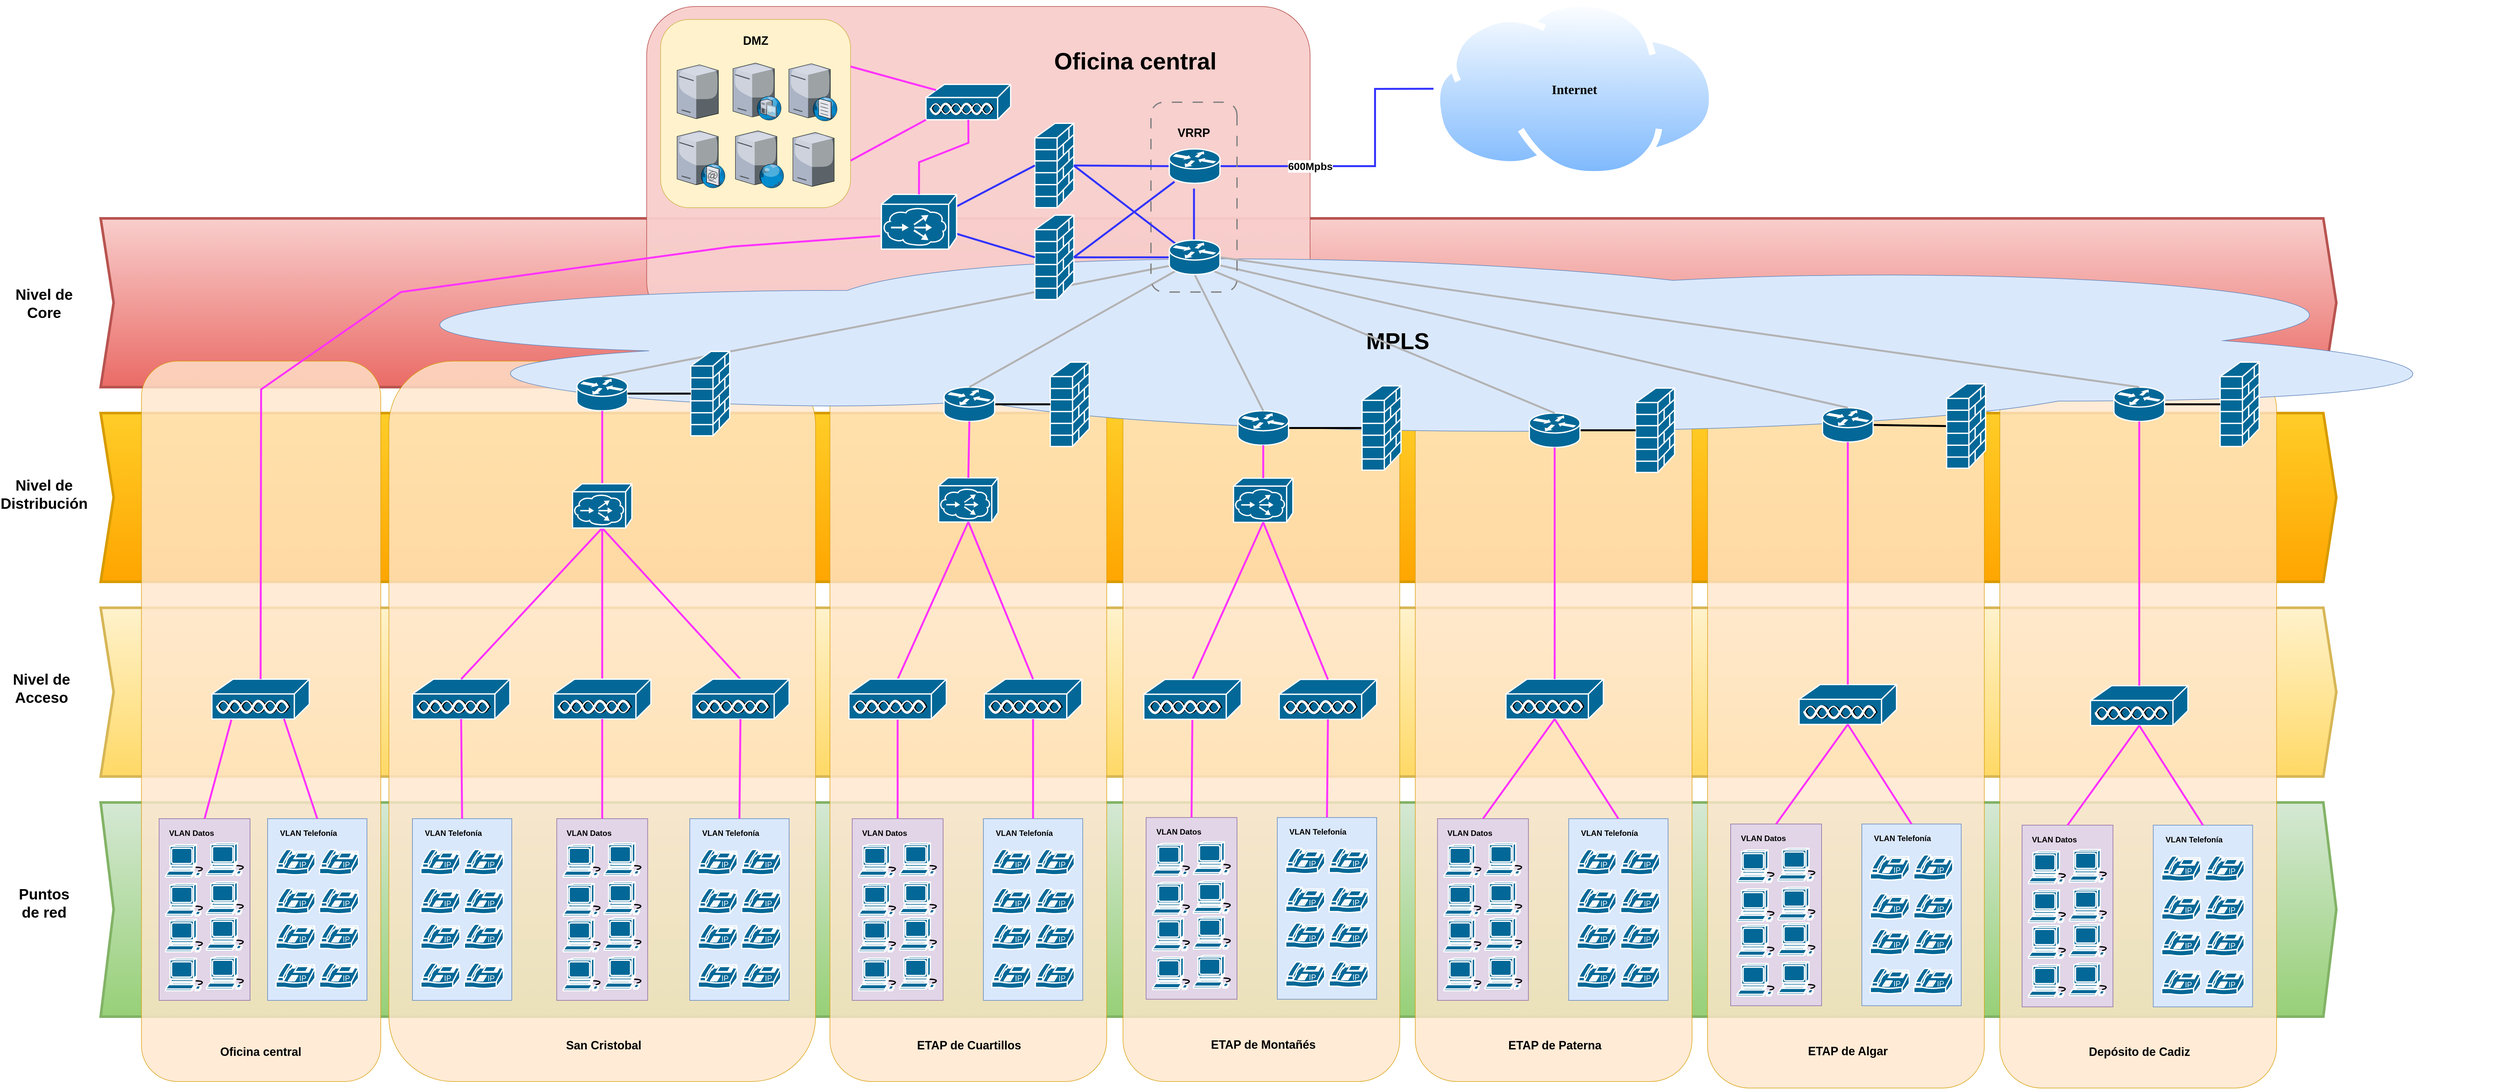 <mxfile version="26.2.14">
  <diagram name="Página-1" id="7M2-XcMJe8YrwIXA19AQ">
    <mxGraphModel grid="1" page="1" gridSize="10" guides="1" tooltips="1" connect="1" arrows="1" fold="1" pageScale="1" pageWidth="4681" pageHeight="3300" math="0" shadow="0">
      <root>
        <mxCell id="0" />
        <mxCell id="1" parent="0" />
        <mxCell id="X9O6bqwGoIzlNfSJeker-147" value="" style="shape=step;perimeter=stepPerimeter;whiteSpace=wrap;html=1;fixedSize=1;fillColor=#d5e8d4;gradientColor=#97d077;strokeColor=#82b366;gradientDirection=south;strokeWidth=4;movable=1;resizable=1;rotatable=1;deletable=1;editable=1;locked=0;connectable=1;" vertex="1" parent="1">
          <mxGeometry x="177.96" y="1556.45" width="3442.04" height="330" as="geometry" />
        </mxCell>
        <mxCell id="X9O6bqwGoIzlNfSJeker-149" value="" style="shape=step;perimeter=stepPerimeter;whiteSpace=wrap;html=1;fixedSize=1;fillColor=#fff2cc;gradientColor=#ffd966;strokeColor=#d6b656;gradientDirection=south;strokeWidth=4;movable=1;resizable=1;rotatable=1;deletable=1;editable=1;locked=0;connectable=1;" vertex="1" parent="1">
          <mxGeometry x="177.96" y="1256.45" width="3442.04" height="260" as="geometry" />
        </mxCell>
        <mxCell id="X9O6bqwGoIzlNfSJeker-142" value="" style="shape=step;perimeter=stepPerimeter;whiteSpace=wrap;html=1;fixedSize=1;fillColor=#ffcd28;gradientColor=#ffa500;strokeColor=#d79b00;gradientDirection=south;strokeWidth=4;movable=1;resizable=1;rotatable=1;deletable=1;editable=1;locked=0;connectable=1;" vertex="1" parent="1">
          <mxGeometry x="177.96" y="956.45" width="3442.04" height="260" as="geometry" />
        </mxCell>
        <mxCell id="EDKjO2mmNO992xC1HNau-75" value="" style="rounded=1;whiteSpace=wrap;html=1;rotation=90;fillColor=#ffe6cc;strokeColor=#d79b00;opacity=80;movable=1;resizable=1;rotatable=1;deletable=1;editable=1;locked=0;connectable=1;" vertex="1" parent="1">
          <mxGeometry x="2760" y="1228.43" width="1110" height="426.07" as="geometry" />
        </mxCell>
        <mxCell id="EDKjO2mmNO992xC1HNau-76" value="" style="rounded=1;whiteSpace=wrap;html=1;rotation=90;fillColor=#ffe6cc;strokeColor=#d79b00;opacity=80;movable=1;resizable=1;rotatable=1;deletable=1;editable=1;locked=0;connectable=1;" vertex="1" parent="1">
          <mxGeometry x="2310" y="1228.43" width="1110" height="426.07" as="geometry" />
        </mxCell>
        <mxCell id="EDKjO2mmNO992xC1HNau-13" value="" style="rounded=1;whiteSpace=wrap;html=1;rotation=90;fillColor=#ffe6cc;strokeColor=#d79b00;opacity=80;movable=1;resizable=1;rotatable=1;deletable=1;editable=1;locked=0;connectable=1;" vertex="1" parent="1">
          <mxGeometry x="1860" y="1218.43" width="1110" height="426.07" as="geometry" />
        </mxCell>
        <mxCell id="EDKjO2mmNO992xC1HNau-12" value="" style="rounded=1;whiteSpace=wrap;html=1;rotation=90;fillColor=#ffe6cc;strokeColor=#d79b00;opacity=80;movable=1;resizable=1;rotatable=1;deletable=1;editable=1;locked=0;connectable=1;" vertex="1" parent="1">
          <mxGeometry x="1410" y="1218.43" width="1110" height="426.07" as="geometry" />
        </mxCell>
        <mxCell id="X9O6bqwGoIzlNfSJeker-138" value="" style="shape=step;perimeter=stepPerimeter;whiteSpace=wrap;html=1;fixedSize=1;fillColor=#f8cecc;gradientColor=#ea6b66;strokeColor=#b85450;gradientDirection=south;strokeWidth=4;movable=1;resizable=1;rotatable=1;deletable=1;editable=1;locked=0;connectable=1;" vertex="1" parent="1">
          <mxGeometry x="177.96" y="656.45" width="3442.04" height="260" as="geometry" />
        </mxCell>
        <mxCell id="X9O6bqwGoIzlNfSJeker-146" value="" style="rounded=1;whiteSpace=wrap;html=1;rotation=90;fillColor=#ffe6cc;strokeColor=#d79b00;opacity=80;movable=1;resizable=1;rotatable=1;deletable=1;editable=1;locked=0;connectable=1;" vertex="1" parent="1">
          <mxGeometry x="-130" y="1247.24" width="1110" height="368.43" as="geometry" />
        </mxCell>
        <mxCell id="X9O6bqwGoIzlNfSJeker-133" value="" style="rounded=0;whiteSpace=wrap;html=1;fillColor=#dae8fc;strokeColor=#6c8ebf;movable=1;resizable=1;rotatable=1;deletable=1;editable=1;locked=0;connectable=1;" vertex="1" parent="1">
          <mxGeometry x="434.96" y="1581.45" width="153" height="280" as="geometry" />
        </mxCell>
        <mxCell id="X9O6bqwGoIzlNfSJeker-126" value="" style="rounded=0;whiteSpace=wrap;html=1;fillColor=#e1d5e7;strokeColor=#9673a6;movable=1;resizable=1;rotatable=1;deletable=1;editable=1;locked=0;connectable=1;" vertex="1" parent="1">
          <mxGeometry x="267.96" y="1581.45" width="140" height="280" as="geometry" />
        </mxCell>
        <mxCell id="X9O6bqwGoIzlNfSJeker-7" value="" style="rounded=1;whiteSpace=wrap;html=1;movable=1;resizable=1;rotatable=1;deletable=1;editable=1;locked=0;connectable=1;fillColor=#f8cecc;strokeColor=#b85450;opacity=95;" vertex="1" parent="1">
          <mxGeometry x="1018.6" y="330" width="1021.4" height="497.67" as="geometry" />
        </mxCell>
        <mxCell id="X9O6bqwGoIzlNfSJeker-6" value="&lt;font style=&quot;font-size: 36px;&quot;&gt;&lt;b style=&quot;&quot;&gt;Oficina central&lt;/b&gt;&lt;/font&gt;" style="text;html=1;align=center;verticalAlign=middle;whiteSpace=wrap;rounded=0;movable=1;resizable=1;rotatable=1;deletable=1;editable=1;locked=0;connectable=1;" vertex="1" parent="1">
          <mxGeometry x="1641.25" y="390" width="260" height="48.75" as="geometry" />
        </mxCell>
        <mxCell id="X9O6bqwGoIzlNfSJeker-106" value="" style="shape=mxgraph.cisco.computers_and_peripherals.workstation;html=1;pointerEvents=1;dashed=0;fillColor=#036897;strokeColor=#ffffff;strokeWidth=2;verticalLabelPosition=bottom;verticalAlign=top;align=center;outlineConnect=0;movable=1;resizable=1;rotatable=1;deletable=1;editable=1;locked=0;connectable=1;" vertex="1" parent="1">
          <mxGeometry x="277.96" y="1621.45" width="63" height="50" as="geometry" />
        </mxCell>
        <mxCell id="X9O6bqwGoIzlNfSJeker-107" value="" style="shape=mxgraph.cisco.modems_and_phones.ip_phone;sketch=0;html=1;pointerEvents=1;dashed=0;fillColor=#036897;strokeColor=#ffffff;strokeWidth=2;verticalLabelPosition=bottom;verticalAlign=top;align=center;outlineConnect=0;movable=1;resizable=1;rotatable=1;deletable=1;editable=1;locked=0;connectable=1;" vertex="1" parent="1">
          <mxGeometry x="514.96" y="1628.95" width="60" height="40" as="geometry" />
        </mxCell>
        <mxCell id="X9O6bqwGoIzlNfSJeker-108" value="" style="shape=mxgraph.cisco.computers_and_peripherals.workstation;html=1;pointerEvents=1;dashed=0;fillColor=#036897;strokeColor=#ffffff;strokeWidth=2;verticalLabelPosition=bottom;verticalAlign=top;align=center;outlineConnect=0;movable=1;resizable=1;rotatable=1;deletable=1;editable=1;locked=0;connectable=1;" vertex="1" parent="1">
          <mxGeometry x="277.96" y="1681.45" width="63" height="50" as="geometry" />
        </mxCell>
        <mxCell id="X9O6bqwGoIzlNfSJeker-109" value="" style="shape=mxgraph.cisco.modems_and_phones.ip_phone;sketch=0;html=1;pointerEvents=1;dashed=0;fillColor=#036897;strokeColor=#ffffff;strokeWidth=2;verticalLabelPosition=bottom;verticalAlign=top;align=center;outlineConnect=0;movable=1;resizable=1;rotatable=1;deletable=1;editable=1;locked=0;connectable=1;" vertex="1" parent="1">
          <mxGeometry x="514.96" y="1688.95" width="60" height="40" as="geometry" />
        </mxCell>
        <mxCell id="X9O6bqwGoIzlNfSJeker-111" value="" style="shape=mxgraph.cisco.computers_and_peripherals.workstation;html=1;pointerEvents=1;dashed=0;fillColor=#036897;strokeColor=#ffffff;strokeWidth=2;verticalLabelPosition=bottom;verticalAlign=top;align=center;outlineConnect=0;movable=1;resizable=1;rotatable=1;deletable=1;editable=1;locked=0;connectable=1;" vertex="1" parent="1">
          <mxGeometry x="277.96" y="1736.45" width="63" height="50" as="geometry" />
        </mxCell>
        <mxCell id="X9O6bqwGoIzlNfSJeker-112" value="" style="shape=mxgraph.cisco.modems_and_phones.ip_phone;sketch=0;html=1;pointerEvents=1;dashed=0;fillColor=#036897;strokeColor=#ffffff;strokeWidth=2;verticalLabelPosition=bottom;verticalAlign=top;align=center;outlineConnect=0;movable=1;resizable=1;rotatable=1;deletable=1;editable=1;locked=0;connectable=1;" vertex="1" parent="1">
          <mxGeometry x="514.96" y="1743.95" width="60" height="40" as="geometry" />
        </mxCell>
        <mxCell id="X9O6bqwGoIzlNfSJeker-113" value="" style="shape=mxgraph.cisco.computers_and_peripherals.workstation;html=1;pointerEvents=1;dashed=0;fillColor=#036897;strokeColor=#ffffff;strokeWidth=2;verticalLabelPosition=bottom;verticalAlign=top;align=center;outlineConnect=0;movable=1;resizable=1;rotatable=1;deletable=1;editable=1;locked=0;connectable=1;" vertex="1" parent="1">
          <mxGeometry x="277.96" y="1796.45" width="63" height="50" as="geometry" />
        </mxCell>
        <mxCell id="X9O6bqwGoIzlNfSJeker-114" value="" style="shape=mxgraph.cisco.modems_and_phones.ip_phone;sketch=0;html=1;pointerEvents=1;dashed=0;fillColor=#036897;strokeColor=#ffffff;strokeWidth=2;verticalLabelPosition=bottom;verticalAlign=top;align=center;outlineConnect=0;movable=1;resizable=1;rotatable=1;deletable=1;editable=1;locked=0;connectable=1;" vertex="1" parent="1">
          <mxGeometry x="514.96" y="1803.95" width="60" height="40" as="geometry" />
        </mxCell>
        <mxCell id="X9O6bqwGoIzlNfSJeker-116" value="" style="shape=mxgraph.cisco.computers_and_peripherals.workstation;html=1;pointerEvents=1;dashed=0;fillColor=#036897;strokeColor=#ffffff;strokeWidth=2;verticalLabelPosition=bottom;verticalAlign=top;align=center;outlineConnect=0;movable=1;resizable=1;rotatable=1;deletable=1;editable=1;locked=0;connectable=1;" vertex="1" parent="1">
          <mxGeometry x="340.96" y="1618.95" width="63" height="50" as="geometry" />
        </mxCell>
        <mxCell id="X9O6bqwGoIzlNfSJeker-117" value="" style="shape=mxgraph.cisco.modems_and_phones.ip_phone;sketch=0;html=1;pointerEvents=1;dashed=0;fillColor=#036897;strokeColor=#ffffff;strokeWidth=2;verticalLabelPosition=bottom;verticalAlign=top;align=center;outlineConnect=0;movable=1;resizable=1;rotatable=1;deletable=1;editable=1;locked=0;connectable=1;" vertex="1" parent="1">
          <mxGeometry x="447.96" y="1628.95" width="60" height="40" as="geometry" />
        </mxCell>
        <mxCell id="X9O6bqwGoIzlNfSJeker-118" value="" style="shape=mxgraph.cisco.computers_and_peripherals.workstation;html=1;pointerEvents=1;dashed=0;fillColor=#036897;strokeColor=#ffffff;strokeWidth=2;verticalLabelPosition=bottom;verticalAlign=top;align=center;outlineConnect=0;movable=1;resizable=1;rotatable=1;deletable=1;editable=1;locked=0;connectable=1;" vertex="1" parent="1">
          <mxGeometry x="340.96" y="1678.95" width="63" height="50" as="geometry" />
        </mxCell>
        <mxCell id="X9O6bqwGoIzlNfSJeker-119" value="" style="shape=mxgraph.cisco.modems_and_phones.ip_phone;sketch=0;html=1;pointerEvents=1;dashed=0;fillColor=#036897;strokeColor=#ffffff;strokeWidth=2;verticalLabelPosition=bottom;verticalAlign=top;align=center;outlineConnect=0;movable=1;resizable=1;rotatable=1;deletable=1;editable=1;locked=0;connectable=1;" vertex="1" parent="1">
          <mxGeometry x="447.96" y="1688.95" width="60" height="40" as="geometry" />
        </mxCell>
        <mxCell id="X9O6bqwGoIzlNfSJeker-120" value="" style="shape=mxgraph.cisco.computers_and_peripherals.workstation;html=1;pointerEvents=1;dashed=0;fillColor=#036897;strokeColor=#ffffff;strokeWidth=2;verticalLabelPosition=bottom;verticalAlign=top;align=center;outlineConnect=0;movable=1;resizable=1;rotatable=1;deletable=1;editable=1;locked=0;connectable=1;" vertex="1" parent="1">
          <mxGeometry x="340.96" y="1733.95" width="63" height="50" as="geometry" />
        </mxCell>
        <mxCell id="X9O6bqwGoIzlNfSJeker-121" value="" style="shape=mxgraph.cisco.modems_and_phones.ip_phone;sketch=0;html=1;pointerEvents=1;dashed=0;fillColor=#036897;strokeColor=#ffffff;strokeWidth=2;verticalLabelPosition=bottom;verticalAlign=top;align=center;outlineConnect=0;movable=1;resizable=1;rotatable=1;deletable=1;editable=1;locked=0;connectable=1;" vertex="1" parent="1">
          <mxGeometry x="447.96" y="1743.95" width="60" height="40" as="geometry" />
        </mxCell>
        <mxCell id="X9O6bqwGoIzlNfSJeker-122" value="" style="shape=mxgraph.cisco.computers_and_peripherals.workstation;html=1;pointerEvents=1;dashed=0;fillColor=#036897;strokeColor=#ffffff;strokeWidth=2;verticalLabelPosition=bottom;verticalAlign=top;align=center;outlineConnect=0;movable=1;resizable=1;rotatable=1;deletable=1;editable=1;locked=0;connectable=1;" vertex="1" parent="1">
          <mxGeometry x="340.96" y="1793.95" width="63" height="50" as="geometry" />
        </mxCell>
        <mxCell id="X9O6bqwGoIzlNfSJeker-123" value="" style="shape=mxgraph.cisco.modems_and_phones.ip_phone;sketch=0;html=1;pointerEvents=1;dashed=0;fillColor=#036897;strokeColor=#ffffff;strokeWidth=2;verticalLabelPosition=bottom;verticalAlign=top;align=center;outlineConnect=0;movable=1;resizable=1;rotatable=1;deletable=1;editable=1;locked=0;connectable=1;" vertex="1" parent="1">
          <mxGeometry x="447.96" y="1803.95" width="60" height="40" as="geometry" />
        </mxCell>
        <mxCell id="X9O6bqwGoIzlNfSJeker-131" value="&lt;b&gt;&lt;font&gt;VLAN Datos&lt;/font&gt;&lt;/b&gt;" style="text;html=1;align=center;verticalAlign=middle;whiteSpace=wrap;rounded=0;movable=1;resizable=1;rotatable=1;deletable=1;editable=1;locked=0;connectable=1;" vertex="1" parent="1">
          <mxGeometry x="277.96" y="1588.95" width="80" height="30" as="geometry" />
        </mxCell>
        <mxCell id="X9O6bqwGoIzlNfSJeker-135" value="&lt;b&gt;&lt;font&gt;VLAN Telefonía&lt;/font&gt;&lt;/b&gt;" style="text;html=1;align=center;verticalAlign=middle;whiteSpace=wrap;rounded=0;movable=1;resizable=1;rotatable=1;deletable=1;editable=1;locked=0;connectable=1;" vertex="1" parent="1">
          <mxGeometry x="447.96" y="1588.95" width="100" height="30" as="geometry" />
        </mxCell>
        <mxCell id="X9O6bqwGoIzlNfSJeker-139" value="&lt;b&gt;&lt;font style=&quot;font-size: 23px;&quot;&gt;Nivel de Core&lt;/font&gt;&lt;/b&gt;" style="text;html=1;align=center;verticalAlign=middle;whiteSpace=wrap;rounded=0;movable=1;resizable=1;rotatable=1;deletable=1;editable=1;locked=0;connectable=1;" vertex="1" parent="1">
          <mxGeometry x="43.98" y="760" width="94" height="55.1" as="geometry" />
        </mxCell>
        <mxCell id="X9O6bqwGoIzlNfSJeker-143" value="&lt;b&gt;&lt;font style=&quot;font-size: 23px;&quot;&gt;Nivel de Distribución&lt;/font&gt;&lt;/b&gt;" style="text;html=1;align=center;verticalAlign=middle;whiteSpace=wrap;rounded=0;movable=1;resizable=1;rotatable=1;deletable=1;editable=1;locked=0;connectable=1;" vertex="1" parent="1">
          <mxGeometry x="47.96" y="1039.38" width="86.04" height="85" as="geometry" />
        </mxCell>
        <mxCell id="X9O6bqwGoIzlNfSJeker-145" value="&lt;b&gt;&lt;font style=&quot;font-size: 23px;&quot;&gt;Nivel de Acceso&lt;/font&gt;&lt;/b&gt;" style="text;html=1;align=center;verticalAlign=middle;whiteSpace=wrap;rounded=0;movable=1;resizable=1;rotatable=1;deletable=1;editable=1;locked=0;connectable=1;" vertex="1" parent="1">
          <mxGeometry x="40" y="1338.43" width="94" height="85" as="geometry" />
        </mxCell>
        <mxCell id="X9O6bqwGoIzlNfSJeker-150" value="&lt;b&gt;&lt;font style=&quot;font-size: 23px;&quot;&gt;Puntos de red&lt;/font&gt;&lt;/b&gt;" style="text;html=1;align=center;verticalAlign=middle;whiteSpace=wrap;rounded=0;movable=1;resizable=1;rotatable=1;deletable=1;editable=1;locked=0;connectable=1;" vertex="1" parent="1">
          <mxGeometry x="55.98" y="1669.38" width="70" height="85" as="geometry" />
        </mxCell>
        <mxCell id="X9O6bqwGoIzlNfSJeker-152" value="&lt;b&gt;&lt;font style=&quot;font-size: 18px;&quot;&gt;Oficina central&lt;/font&gt;&lt;/b&gt;" style="text;html=1;align=center;verticalAlign=middle;whiteSpace=wrap;rounded=0;movable=1;resizable=1;rotatable=1;deletable=1;editable=1;locked=0;connectable=1;" vertex="1" parent="1">
          <mxGeometry x="358.59" y="1926.45" width="131.25" height="30" as="geometry" />
        </mxCell>
        <mxCell id="JTYbKnKP--cEbpU3juwq-13" value="" style="shape=mxgraph.cisco.misc.access_point;sketch=0;html=1;pointerEvents=1;dashed=0;fillColor=#036897;strokeColor=#ffffff;strokeWidth=2;verticalLabelPosition=bottom;verticalAlign=top;align=center;outlineConnect=0;points=[[0,0.5,0,0,0],[0,0.985,0,0,0],[0.12,0.16,0,0,0],[0.2,1,0,0,0],[0.5,0,0,0,0],[0.5,0.985,0,0,0],[0.74,0.98,0,0,0],[0.92,0.8,0,0,0],[1,0,0,0,0],[1,0.5,0,0,0]];movable=1;resizable=1;rotatable=1;deletable=1;editable=1;locked=0;connectable=1;" vertex="1" parent="1">
          <mxGeometry x="349.21" y="1366.45" width="150" height="62.5" as="geometry" />
        </mxCell>
        <mxCell id="JTYbKnKP--cEbpU3juwq-14" value="" style="endArrow=none;html=1;rounded=0;strokeWidth=3;strokeColor=#FF33FF;entryX=0.5;entryY=0;entryDx=0;entryDy=0;exitX=0.2;exitY=1;exitDx=0;exitDy=0;exitPerimeter=0;movable=1;resizable=1;rotatable=1;deletable=1;editable=1;locked=0;connectable=1;" edge="1" parent="1" source="JTYbKnKP--cEbpU3juwq-13" target="X9O6bqwGoIzlNfSJeker-126">
          <mxGeometry width="50" height="50" relative="1" as="geometry">
            <mxPoint x="403.96" y="1456.45" as="sourcePoint" />
            <mxPoint x="370.96" y="1549.45" as="targetPoint" />
            <Array as="points" />
          </mxGeometry>
        </mxCell>
        <mxCell id="JTYbKnKP--cEbpU3juwq-15" value="" style="endArrow=none;html=1;rounded=0;strokeWidth=3;strokeColor=#FF33FF;entryX=0.5;entryY=0;entryDx=0;entryDy=0;exitX=0.74;exitY=0.98;exitDx=0;exitDy=0;exitPerimeter=0;movable=1;resizable=1;rotatable=1;deletable=1;editable=1;locked=0;connectable=1;" edge="1" parent="1" source="JTYbKnKP--cEbpU3juwq-13" target="X9O6bqwGoIzlNfSJeker-133">
          <mxGeometry width="50" height="50" relative="1" as="geometry">
            <mxPoint x="388.96" y="1439.45" as="sourcePoint" />
            <mxPoint x="347.96" y="1591.45" as="targetPoint" />
            <Array as="points" />
          </mxGeometry>
        </mxCell>
        <mxCell id="JTYbKnKP--cEbpU3juwq-19" value="" style="rounded=1;whiteSpace=wrap;html=1;rotation=90;fillColor=#ffe6cc;strokeColor=#d79b00;opacity=80;movable=1;resizable=1;rotatable=1;deletable=1;editable=1;locked=0;connectable=1;" vertex="1" parent="1">
          <mxGeometry x="395.16" y="1103.02" width="1110" height="656.88" as="geometry" />
        </mxCell>
        <mxCell id="JTYbKnKP--cEbpU3juwq-20" value="&lt;b&gt;&lt;font style=&quot;font-size: 18px;&quot;&gt;San Cristobal&lt;/font&gt;&lt;/b&gt;" style="text;html=1;align=center;verticalAlign=middle;whiteSpace=wrap;rounded=0;movable=1;resizable=1;rotatable=1;deletable=1;editable=1;locked=0;connectable=1;" vertex="1" parent="1">
          <mxGeometry x="887.35" y="1916.45" width="131.25" height="30" as="geometry" />
        </mxCell>
        <mxCell id="SZQPDshX4biHwRwgP5R5-47" value="&lt;div&gt;&lt;br&gt;&lt;/div&gt;" style="shape=mxgraph.cisco.misc.access_point;sketch=0;html=1;pointerEvents=1;dashed=0;fillColor=#036897;strokeColor=#ffffff;strokeWidth=2;verticalLabelPosition=bottom;verticalAlign=top;align=center;outlineConnect=0;points=[[0,0.5,0,0,0],[0,0.985,0,0,0],[0.12,0.16,0,0,0],[0.2,1,0,0,0],[0.5,0,0,0,0],[0.5,0.985,0,0,0],[0.74,0.98,0,0,0],[0.92,0.8,0,0,0],[1,0,0,0,0],[1,0.5,0,0,0]];movable=1;resizable=1;rotatable=1;deletable=1;editable=1;locked=0;connectable=1;" vertex="1" parent="1">
          <mxGeometry x="657.96" y="1366.45" width="150" height="62.5" as="geometry" />
        </mxCell>
        <mxCell id="SZQPDshX4biHwRwgP5R5-51" value="" style="endArrow=none;html=1;rounded=0;strokeWidth=3;strokeColor=#FF33FF;entryX=0.5;entryY=0;entryDx=0;entryDy=0;exitX=0.5;exitY=1;exitDx=0;exitDy=0;exitPerimeter=0;entryPerimeter=0;movable=1;resizable=1;rotatable=1;deletable=1;editable=1;locked=0;connectable=1;" edge="1" parent="1" source="AWqtY_kYre7DifPJWKOe-76" target="SZQPDshX4biHwRwgP5R5-47">
          <mxGeometry width="50" height="50" relative="1" as="geometry">
            <mxPoint x="952.975" y="1128.95" as="sourcePoint" />
            <mxPoint x="720.46" y="1591.45" as="targetPoint" />
            <Array as="points" />
          </mxGeometry>
        </mxCell>
        <mxCell id="SZQPDshX4biHwRwgP5R5-55" value="" style="endArrow=none;html=1;rounded=0;strokeWidth=3;strokeColor=#FF33FF;entryX=0.5;entryY=1;entryDx=0;entryDy=0;exitX=0.5;exitY=0;exitDx=0;exitDy=0;exitPerimeter=0;entryPerimeter=0;movable=1;resizable=1;rotatable=1;deletable=1;editable=1;locked=0;connectable=1;" edge="1" parent="1" source="SZQPDshX4biHwRwgP5R5-63" target="AWqtY_kYre7DifPJWKOe-76">
          <mxGeometry width="50" height="50" relative="1" as="geometry">
            <mxPoint x="981.08" y="1366.45" as="sourcePoint" />
            <mxPoint x="952.975" y="1128.95" as="targetPoint" />
            <Array as="points" />
          </mxGeometry>
        </mxCell>
        <mxCell id="SZQPDshX4biHwRwgP5R5-56" value="" style="endArrow=none;html=1;rounded=0;strokeWidth=3;strokeColor=#FF33FF;entryX=0.5;entryY=0;entryDx=0;entryDy=0;exitX=0.5;exitY=1;exitDx=0;exitDy=0;exitPerimeter=0;entryPerimeter=0;movable=1;resizable=1;rotatable=1;deletable=1;editable=1;locked=0;connectable=1;" edge="1" parent="1" source="AWqtY_kYre7DifPJWKOe-76" target="SZQPDshX4biHwRwgP5R5-64">
          <mxGeometry width="50" height="50" relative="1" as="geometry">
            <mxPoint x="952.975" y="1128.95" as="sourcePoint" />
            <mxPoint x="1162.96" y="1366.45" as="targetPoint" />
            <Array as="points" />
          </mxGeometry>
        </mxCell>
        <mxCell id="SZQPDshX4biHwRwgP5R5-63" value="" style="shape=mxgraph.cisco.misc.access_point;sketch=0;html=1;pointerEvents=1;dashed=0;fillColor=#036897;strokeColor=#ffffff;strokeWidth=2;verticalLabelPosition=bottom;verticalAlign=top;align=center;outlineConnect=0;points=[[0,0.5,0,0,0],[0,0.985,0,0,0],[0.12,0.16,0,0,0],[0.2,1,0,0,0],[0.5,0,0,0,0],[0.5,0.985,0,0,0],[0.74,0.98,0,0,0],[0.92,0.8,0,0,0],[1,0,0,0,0],[1,0.5,0,0,0]];movable=1;resizable=1;rotatable=1;deletable=1;editable=1;locked=0;connectable=1;" vertex="1" parent="1">
          <mxGeometry x="875.16" y="1366.45" width="150" height="62.5" as="geometry" />
        </mxCell>
        <mxCell id="SZQPDshX4biHwRwgP5R5-64" value="" style="shape=mxgraph.cisco.misc.access_point;sketch=0;html=1;pointerEvents=1;dashed=0;fillColor=#036897;strokeColor=#ffffff;strokeWidth=2;verticalLabelPosition=bottom;verticalAlign=top;align=center;outlineConnect=0;points=[[0,0.5,0,0,0],[0,0.985,0,0,0],[0.12,0.16,0,0,0],[0.2,1,0,0,0],[0.5,0,0,0,0],[0.5,0.985,0,0,0],[0.74,0.98,0,0,0],[0.92,0.8,0,0,0],[1,0,0,0,0],[1,0.5,0,0,0]];movable=1;resizable=1;rotatable=1;deletable=1;editable=1;locked=0;connectable=1;" vertex="1" parent="1">
          <mxGeometry x="1087.96" y="1366.45" width="150" height="62.5" as="geometry" />
        </mxCell>
        <mxCell id="MMad86JPkdSc_yJikiPg-43" value="" style="group;movable=1;resizable=1;rotatable=1;deletable=1;editable=1;locked=0;connectable=1;" connectable="0" vertex="1" parent="1">
          <mxGeometry x="1084.96" y="1581.45" width="153" height="280" as="geometry" />
        </mxCell>
        <mxCell id="MMad86JPkdSc_yJikiPg-33" value="" style="rounded=0;whiteSpace=wrap;html=1;fillColor=#dae8fc;strokeColor=#6c8ebf;movable=1;resizable=1;rotatable=1;deletable=1;editable=1;locked=0;connectable=1;" vertex="1" parent="MMad86JPkdSc_yJikiPg-43">
          <mxGeometry width="153" height="280" as="geometry" />
        </mxCell>
        <mxCell id="MMad86JPkdSc_yJikiPg-34" value="" style="shape=mxgraph.cisco.modems_and_phones.ip_phone;sketch=0;html=1;pointerEvents=1;dashed=0;fillColor=#036897;strokeColor=#ffffff;strokeWidth=2;verticalLabelPosition=bottom;verticalAlign=top;align=center;outlineConnect=0;movable=1;resizable=1;rotatable=1;deletable=1;editable=1;locked=0;connectable=1;" vertex="1" parent="MMad86JPkdSc_yJikiPg-43">
          <mxGeometry x="80" y="47.5" width="60" height="40" as="geometry" />
        </mxCell>
        <mxCell id="MMad86JPkdSc_yJikiPg-35" value="" style="shape=mxgraph.cisco.modems_and_phones.ip_phone;sketch=0;html=1;pointerEvents=1;dashed=0;fillColor=#036897;strokeColor=#ffffff;strokeWidth=2;verticalLabelPosition=bottom;verticalAlign=top;align=center;outlineConnect=0;movable=1;resizable=1;rotatable=1;deletable=1;editable=1;locked=0;connectable=1;" vertex="1" parent="MMad86JPkdSc_yJikiPg-43">
          <mxGeometry x="80" y="107.5" width="60" height="40" as="geometry" />
        </mxCell>
        <mxCell id="MMad86JPkdSc_yJikiPg-36" value="" style="shape=mxgraph.cisco.modems_and_phones.ip_phone;sketch=0;html=1;pointerEvents=1;dashed=0;fillColor=#036897;strokeColor=#ffffff;strokeWidth=2;verticalLabelPosition=bottom;verticalAlign=top;align=center;outlineConnect=0;movable=1;resizable=1;rotatable=1;deletable=1;editable=1;locked=0;connectable=1;" vertex="1" parent="MMad86JPkdSc_yJikiPg-43">
          <mxGeometry x="80" y="162.5" width="60" height="40" as="geometry" />
        </mxCell>
        <mxCell id="MMad86JPkdSc_yJikiPg-37" value="" style="shape=mxgraph.cisco.modems_and_phones.ip_phone;sketch=0;html=1;pointerEvents=1;dashed=0;fillColor=#036897;strokeColor=#ffffff;strokeWidth=2;verticalLabelPosition=bottom;verticalAlign=top;align=center;outlineConnect=0;movable=1;resizable=1;rotatable=1;deletable=1;editable=1;locked=0;connectable=1;" vertex="1" parent="MMad86JPkdSc_yJikiPg-43">
          <mxGeometry x="80" y="222.5" width="60" height="40" as="geometry" />
        </mxCell>
        <mxCell id="MMad86JPkdSc_yJikiPg-38" value="" style="shape=mxgraph.cisco.modems_and_phones.ip_phone;sketch=0;html=1;pointerEvents=1;dashed=0;fillColor=#036897;strokeColor=#ffffff;strokeWidth=2;verticalLabelPosition=bottom;verticalAlign=top;align=center;outlineConnect=0;movable=1;resizable=1;rotatable=1;deletable=1;editable=1;locked=0;connectable=1;" vertex="1" parent="MMad86JPkdSc_yJikiPg-43">
          <mxGeometry x="13" y="47.5" width="60" height="40" as="geometry" />
        </mxCell>
        <mxCell id="MMad86JPkdSc_yJikiPg-39" value="" style="shape=mxgraph.cisco.modems_and_phones.ip_phone;sketch=0;html=1;pointerEvents=1;dashed=0;fillColor=#036897;strokeColor=#ffffff;strokeWidth=2;verticalLabelPosition=bottom;verticalAlign=top;align=center;outlineConnect=0;movable=1;resizable=1;rotatable=1;deletable=1;editable=1;locked=0;connectable=1;" vertex="1" parent="MMad86JPkdSc_yJikiPg-43">
          <mxGeometry x="13" y="107.5" width="60" height="40" as="geometry" />
        </mxCell>
        <mxCell id="MMad86JPkdSc_yJikiPg-40" value="" style="shape=mxgraph.cisco.modems_and_phones.ip_phone;sketch=0;html=1;pointerEvents=1;dashed=0;fillColor=#036897;strokeColor=#ffffff;strokeWidth=2;verticalLabelPosition=bottom;verticalAlign=top;align=center;outlineConnect=0;movable=1;resizable=1;rotatable=1;deletable=1;editable=1;locked=0;connectable=1;" vertex="1" parent="MMad86JPkdSc_yJikiPg-43">
          <mxGeometry x="13" y="162.5" width="60" height="40" as="geometry" />
        </mxCell>
        <mxCell id="MMad86JPkdSc_yJikiPg-41" value="" style="shape=mxgraph.cisco.modems_and_phones.ip_phone;sketch=0;html=1;pointerEvents=1;dashed=0;fillColor=#036897;strokeColor=#ffffff;strokeWidth=2;verticalLabelPosition=bottom;verticalAlign=top;align=center;outlineConnect=0;movable=1;resizable=1;rotatable=1;deletable=1;editable=1;locked=0;connectable=1;" vertex="1" parent="MMad86JPkdSc_yJikiPg-43">
          <mxGeometry x="13" y="222.5" width="60" height="40" as="geometry" />
        </mxCell>
        <mxCell id="MMad86JPkdSc_yJikiPg-42" value="&lt;b&gt;&lt;font&gt;VLAN Telefonía&lt;/font&gt;&lt;/b&gt;" style="text;html=1;align=center;verticalAlign=middle;whiteSpace=wrap;rounded=0;movable=1;resizable=1;rotatable=1;deletable=1;editable=1;locked=0;connectable=1;" vertex="1" parent="MMad86JPkdSc_yJikiPg-43">
          <mxGeometry x="13" y="7.5" width="100" height="30" as="geometry" />
        </mxCell>
        <mxCell id="MMad86JPkdSc_yJikiPg-44" value="" style="group;movable=1;resizable=1;rotatable=1;deletable=1;editable=1;locked=0;connectable=1;" connectable="0" vertex="1" parent="1">
          <mxGeometry x="880.16" y="1581.45" width="140" height="280" as="geometry" />
        </mxCell>
        <mxCell id="MMad86JPkdSc_yJikiPg-13" value="" style="rounded=0;whiteSpace=wrap;html=1;fillColor=#e1d5e7;strokeColor=#9673a6;movable=1;resizable=1;rotatable=1;deletable=1;editable=1;locked=0;connectable=1;" vertex="1" parent="MMad86JPkdSc_yJikiPg-44">
          <mxGeometry width="140" height="280" as="geometry" />
        </mxCell>
        <mxCell id="MMad86JPkdSc_yJikiPg-14" value="" style="shape=mxgraph.cisco.computers_and_peripherals.workstation;html=1;pointerEvents=1;dashed=0;fillColor=#036897;strokeColor=#ffffff;strokeWidth=2;verticalLabelPosition=bottom;verticalAlign=top;align=center;outlineConnect=0;movable=1;resizable=1;rotatable=1;deletable=1;editable=1;locked=0;connectable=1;" vertex="1" parent="MMad86JPkdSc_yJikiPg-44">
          <mxGeometry x="10" y="40" width="63" height="50" as="geometry" />
        </mxCell>
        <mxCell id="MMad86JPkdSc_yJikiPg-16" value="" style="shape=mxgraph.cisco.computers_and_peripherals.workstation;html=1;pointerEvents=1;dashed=0;fillColor=#036897;strokeColor=#ffffff;strokeWidth=2;verticalLabelPosition=bottom;verticalAlign=top;align=center;outlineConnect=0;movable=1;resizable=1;rotatable=1;deletable=1;editable=1;locked=0;connectable=1;" vertex="1" parent="MMad86JPkdSc_yJikiPg-44">
          <mxGeometry x="10" y="100" width="63" height="50" as="geometry" />
        </mxCell>
        <mxCell id="MMad86JPkdSc_yJikiPg-18" value="" style="shape=mxgraph.cisco.computers_and_peripherals.workstation;html=1;pointerEvents=1;dashed=0;fillColor=#036897;strokeColor=#ffffff;strokeWidth=2;verticalLabelPosition=bottom;verticalAlign=top;align=center;outlineConnect=0;movable=1;resizable=1;rotatable=1;deletable=1;editable=1;locked=0;connectable=1;" vertex="1" parent="MMad86JPkdSc_yJikiPg-44">
          <mxGeometry x="10" y="155" width="63" height="50" as="geometry" />
        </mxCell>
        <mxCell id="MMad86JPkdSc_yJikiPg-20" value="" style="shape=mxgraph.cisco.computers_and_peripherals.workstation;html=1;pointerEvents=1;dashed=0;fillColor=#036897;strokeColor=#ffffff;strokeWidth=2;verticalLabelPosition=bottom;verticalAlign=top;align=center;outlineConnect=0;movable=1;resizable=1;rotatable=1;deletable=1;editable=1;locked=0;connectable=1;" vertex="1" parent="MMad86JPkdSc_yJikiPg-44">
          <mxGeometry x="10" y="215" width="63" height="50" as="geometry" />
        </mxCell>
        <mxCell id="MMad86JPkdSc_yJikiPg-22" value="" style="shape=mxgraph.cisco.computers_and_peripherals.workstation;html=1;pointerEvents=1;dashed=0;fillColor=#036897;strokeColor=#ffffff;strokeWidth=2;verticalLabelPosition=bottom;verticalAlign=top;align=center;outlineConnect=0;movable=1;resizable=1;rotatable=1;deletable=1;editable=1;locked=0;connectable=1;" vertex="1" parent="MMad86JPkdSc_yJikiPg-44">
          <mxGeometry x="73" y="37.5" width="63" height="50" as="geometry" />
        </mxCell>
        <mxCell id="MMad86JPkdSc_yJikiPg-24" value="" style="shape=mxgraph.cisco.computers_and_peripherals.workstation;html=1;pointerEvents=1;dashed=0;fillColor=#036897;strokeColor=#ffffff;strokeWidth=2;verticalLabelPosition=bottom;verticalAlign=top;align=center;outlineConnect=0;movable=1;resizable=1;rotatable=1;deletable=1;editable=1;locked=0;connectable=1;" vertex="1" parent="MMad86JPkdSc_yJikiPg-44">
          <mxGeometry x="73" y="97.5" width="63" height="50" as="geometry" />
        </mxCell>
        <mxCell id="MMad86JPkdSc_yJikiPg-26" value="" style="shape=mxgraph.cisco.computers_and_peripherals.workstation;html=1;pointerEvents=1;dashed=0;fillColor=#036897;strokeColor=#ffffff;strokeWidth=2;verticalLabelPosition=bottom;verticalAlign=top;align=center;outlineConnect=0;movable=1;resizable=1;rotatable=1;deletable=1;editable=1;locked=0;connectable=1;" vertex="1" parent="MMad86JPkdSc_yJikiPg-44">
          <mxGeometry x="73" y="152.5" width="63" height="50" as="geometry" />
        </mxCell>
        <mxCell id="MMad86JPkdSc_yJikiPg-28" value="" style="shape=mxgraph.cisco.computers_and_peripherals.workstation;html=1;pointerEvents=1;dashed=0;fillColor=#036897;strokeColor=#ffffff;strokeWidth=2;verticalLabelPosition=bottom;verticalAlign=top;align=center;outlineConnect=0;movable=1;resizable=1;rotatable=1;deletable=1;editable=1;locked=0;connectable=1;" vertex="1" parent="MMad86JPkdSc_yJikiPg-44">
          <mxGeometry x="73" y="212.5" width="63" height="50" as="geometry" />
        </mxCell>
        <mxCell id="MMad86JPkdSc_yJikiPg-30" value="&lt;b&gt;&lt;font&gt;VLAN Datos&lt;/font&gt;&lt;/b&gt;" style="text;html=1;align=center;verticalAlign=middle;whiteSpace=wrap;rounded=0;movable=1;resizable=1;rotatable=1;deletable=1;editable=1;locked=0;connectable=1;" vertex="1" parent="MMad86JPkdSc_yJikiPg-44">
          <mxGeometry x="10" y="7.5" width="80" height="30" as="geometry" />
        </mxCell>
        <mxCell id="MMad86JPkdSc_yJikiPg-46" value="" style="group;movable=1;resizable=1;rotatable=1;deletable=1;editable=1;locked=0;connectable=1;" connectable="0" vertex="1" parent="1">
          <mxGeometry x="657.96" y="1581.45" width="153" height="280" as="geometry" />
        </mxCell>
        <mxCell id="MMad86JPkdSc_yJikiPg-12" value="" style="rounded=0;whiteSpace=wrap;html=1;fillColor=#dae8fc;strokeColor=#6c8ebf;movable=1;resizable=1;rotatable=1;deletable=1;editable=1;locked=0;connectable=1;" vertex="1" parent="MMad86JPkdSc_yJikiPg-46">
          <mxGeometry width="153" height="280" as="geometry" />
        </mxCell>
        <mxCell id="MMad86JPkdSc_yJikiPg-15" value="" style="shape=mxgraph.cisco.modems_and_phones.ip_phone;sketch=0;html=1;pointerEvents=1;dashed=0;fillColor=#036897;strokeColor=#ffffff;strokeWidth=2;verticalLabelPosition=bottom;verticalAlign=top;align=center;outlineConnect=0;movable=1;resizable=1;rotatable=1;deletable=1;editable=1;locked=0;connectable=1;" vertex="1" parent="MMad86JPkdSc_yJikiPg-46">
          <mxGeometry x="80" y="47.5" width="60" height="40" as="geometry" />
        </mxCell>
        <mxCell id="MMad86JPkdSc_yJikiPg-17" value="" style="shape=mxgraph.cisco.modems_and_phones.ip_phone;sketch=0;html=1;pointerEvents=1;dashed=0;fillColor=#036897;strokeColor=#ffffff;strokeWidth=2;verticalLabelPosition=bottom;verticalAlign=top;align=center;outlineConnect=0;movable=1;resizable=1;rotatable=1;deletable=1;editable=1;locked=0;connectable=1;" vertex="1" parent="MMad86JPkdSc_yJikiPg-46">
          <mxGeometry x="80" y="107.5" width="60" height="40" as="geometry" />
        </mxCell>
        <mxCell id="MMad86JPkdSc_yJikiPg-19" value="" style="shape=mxgraph.cisco.modems_and_phones.ip_phone;sketch=0;html=1;pointerEvents=1;dashed=0;fillColor=#036897;strokeColor=#ffffff;strokeWidth=2;verticalLabelPosition=bottom;verticalAlign=top;align=center;outlineConnect=0;movable=1;resizable=1;rotatable=1;deletable=1;editable=1;locked=0;connectable=1;" vertex="1" parent="MMad86JPkdSc_yJikiPg-46">
          <mxGeometry x="80" y="162.5" width="60" height="40" as="geometry" />
        </mxCell>
        <mxCell id="MMad86JPkdSc_yJikiPg-21" value="" style="shape=mxgraph.cisco.modems_and_phones.ip_phone;sketch=0;html=1;pointerEvents=1;dashed=0;fillColor=#036897;strokeColor=#ffffff;strokeWidth=2;verticalLabelPosition=bottom;verticalAlign=top;align=center;outlineConnect=0;movable=1;resizable=1;rotatable=1;deletable=1;editable=1;locked=0;connectable=1;" vertex="1" parent="MMad86JPkdSc_yJikiPg-46">
          <mxGeometry x="80" y="222.5" width="60" height="40" as="geometry" />
        </mxCell>
        <mxCell id="MMad86JPkdSc_yJikiPg-23" value="" style="shape=mxgraph.cisco.modems_and_phones.ip_phone;sketch=0;html=1;pointerEvents=1;dashed=0;fillColor=#036897;strokeColor=#ffffff;strokeWidth=2;verticalLabelPosition=bottom;verticalAlign=top;align=center;outlineConnect=0;movable=1;resizable=1;rotatable=1;deletable=1;editable=1;locked=0;connectable=1;" vertex="1" parent="MMad86JPkdSc_yJikiPg-46">
          <mxGeometry x="13" y="47.5" width="60" height="40" as="geometry" />
        </mxCell>
        <mxCell id="MMad86JPkdSc_yJikiPg-25" value="" style="shape=mxgraph.cisco.modems_and_phones.ip_phone;sketch=0;html=1;pointerEvents=1;dashed=0;fillColor=#036897;strokeColor=#ffffff;strokeWidth=2;verticalLabelPosition=bottom;verticalAlign=top;align=center;outlineConnect=0;movable=1;resizable=1;rotatable=1;deletable=1;editable=1;locked=0;connectable=1;" vertex="1" parent="MMad86JPkdSc_yJikiPg-46">
          <mxGeometry x="13" y="107.5" width="60" height="40" as="geometry" />
        </mxCell>
        <mxCell id="MMad86JPkdSc_yJikiPg-27" value="" style="shape=mxgraph.cisco.modems_and_phones.ip_phone;sketch=0;html=1;pointerEvents=1;dashed=0;fillColor=#036897;strokeColor=#ffffff;strokeWidth=2;verticalLabelPosition=bottom;verticalAlign=top;align=center;outlineConnect=0;movable=1;resizable=1;rotatable=1;deletable=1;editable=1;locked=0;connectable=1;" vertex="1" parent="MMad86JPkdSc_yJikiPg-46">
          <mxGeometry x="13" y="162.5" width="60" height="40" as="geometry" />
        </mxCell>
        <mxCell id="MMad86JPkdSc_yJikiPg-29" value="" style="shape=mxgraph.cisco.modems_and_phones.ip_phone;sketch=0;html=1;pointerEvents=1;dashed=0;fillColor=#036897;strokeColor=#ffffff;strokeWidth=2;verticalLabelPosition=bottom;verticalAlign=top;align=center;outlineConnect=0;movable=1;resizable=1;rotatable=1;deletable=1;editable=1;locked=0;connectable=1;" vertex="1" parent="MMad86JPkdSc_yJikiPg-46">
          <mxGeometry x="13" y="222.5" width="60" height="40" as="geometry" />
        </mxCell>
        <mxCell id="MMad86JPkdSc_yJikiPg-31" value="&lt;b&gt;&lt;font&gt;VLAN Telefonía&lt;/font&gt;&lt;/b&gt;" style="text;html=1;align=center;verticalAlign=middle;whiteSpace=wrap;rounded=0;movable=1;resizable=1;rotatable=1;deletable=1;editable=1;locked=0;connectable=1;" vertex="1" parent="MMad86JPkdSc_yJikiPg-46">
          <mxGeometry x="13" y="7.5" width="100" height="30" as="geometry" />
        </mxCell>
        <mxCell id="MMad86JPkdSc_yJikiPg-47" value="" style="endArrow=none;html=1;rounded=0;strokeWidth=3;strokeColor=#FF33FF;entryX=0.5;entryY=0;entryDx=0;entryDy=0;exitX=0.5;exitY=0.985;exitDx=0;exitDy=0;exitPerimeter=0;movable=1;resizable=1;rotatable=1;deletable=1;editable=1;locked=0;connectable=1;" edge="1" parent="1" source="SZQPDshX4biHwRwgP5R5-47" target="MMad86JPkdSc_yJikiPg-12">
          <mxGeometry width="50" height="50" relative="1" as="geometry">
            <mxPoint x="469.96" y="1437.45" as="sourcePoint" />
            <mxPoint x="521.96" y="1591.45" as="targetPoint" />
            <Array as="points" />
          </mxGeometry>
        </mxCell>
        <mxCell id="MMad86JPkdSc_yJikiPg-48" value="" style="endArrow=none;html=1;rounded=0;strokeWidth=3;strokeColor=#FF33FF;entryX=0.5;entryY=0;entryDx=0;entryDy=0;exitX=0.5;exitY=0.985;exitDx=0;exitDy=0;exitPerimeter=0;movable=1;resizable=1;rotatable=1;deletable=1;editable=1;locked=0;connectable=1;" edge="1" parent="1" source="SZQPDshX4biHwRwgP5R5-64" target="MMad86JPkdSc_yJikiPg-33">
          <mxGeometry width="50" height="50" relative="1" as="geometry">
            <mxPoint x="742.96" y="1438.45" as="sourcePoint" />
            <mxPoint x="744.96" y="1591.45" as="targetPoint" />
            <Array as="points" />
          </mxGeometry>
        </mxCell>
        <mxCell id="MMad86JPkdSc_yJikiPg-49" value="" style="endArrow=none;html=1;rounded=0;strokeWidth=3;strokeColor=#FF33FF;entryX=0.5;entryY=0;entryDx=0;entryDy=0;exitX=0.5;exitY=0.985;exitDx=0;exitDy=0;exitPerimeter=0;movable=1;resizable=1;rotatable=1;deletable=1;editable=1;locked=0;connectable=1;" edge="1" parent="1" source="SZQPDshX4biHwRwgP5R5-63" target="MMad86JPkdSc_yJikiPg-13">
          <mxGeometry width="50" height="50" relative="1" as="geometry">
            <mxPoint x="752.96" y="1448.45" as="sourcePoint" />
            <mxPoint x="754.96" y="1601.45" as="targetPoint" />
            <Array as="points" />
          </mxGeometry>
        </mxCell>
        <mxCell id="MMad86JPkdSc_yJikiPg-55" value="" style="group;movable=1;resizable=1;rotatable=1;deletable=1;editable=1;locked=0;connectable=1;" connectable="0" vertex="1" parent="1">
          <mxGeometry x="2230.001" y="320" width="434.211" height="273.552" as="geometry" />
        </mxCell>
        <mxCell id="X9O6bqwGoIzlNfSJeker-10" value="" style="image;aspect=fixed;perimeter=ellipsePerimeter;html=1;align=center;shadow=0;dashed=0;spacingTop=3;image=img/lib/active_directory/internet_cloud.svg;container=0;movable=1;resizable=1;rotatable=1;deletable=1;editable=1;locked=0;connectable=1;" vertex="1" parent="MMad86JPkdSc_yJikiPg-55">
          <mxGeometry width="434.211" height="273.552" as="geometry" />
        </mxCell>
        <mxCell id="X9O6bqwGoIzlNfSJeker-11" value="&lt;font style=&quot;font-size: 20px;&quot; face=&quot;Lucida Console&quot;&gt;&lt;b style=&quot;&quot;&gt;Internet&lt;/b&gt;&lt;/font&gt;" style="text;html=1;align=center;verticalAlign=middle;whiteSpace=wrap;rounded=0;container=0;movable=1;resizable=1;rotatable=1;deletable=1;editable=1;locked=0;connectable=1;" vertex="1" parent="MMad86JPkdSc_yJikiPg-55">
          <mxGeometry x="157.345" y="101.28" width="119.525" height="70.99" as="geometry" />
        </mxCell>
        <mxCell id="MMad86JPkdSc_yJikiPg-56" value="" style="rounded=1;whiteSpace=wrap;html=1;rotation=90;fillColor=#ffe6cc;strokeColor=#d79b00;opacity=80;movable=1;resizable=1;rotatable=1;deletable=1;editable=1;locked=0;connectable=1;" vertex="1" parent="1">
          <mxGeometry x="958.83" y="1218.43" width="1110" height="426.07" as="geometry" />
        </mxCell>
        <mxCell id="MMad86JPkdSc_yJikiPg-58" value="&lt;b&gt;&lt;font style=&quot;font-size: 18px;&quot;&gt;ETAP de Cuartillos&lt;/font&gt;&lt;/b&gt;" style="text;html=1;align=center;verticalAlign=middle;whiteSpace=wrap;rounded=0;movable=1;resizable=1;rotatable=1;deletable=1;editable=1;locked=0;connectable=1;" vertex="1" parent="1">
          <mxGeometry x="1430.4" y="1916.45" width="170" height="30" as="geometry" />
        </mxCell>
        <mxCell id="MMad86JPkdSc_yJikiPg-61" value="" style="shape=mxgraph.cisco.misc.access_point;sketch=0;html=1;pointerEvents=1;dashed=0;fillColor=#036897;strokeColor=#ffffff;strokeWidth=2;verticalLabelPosition=bottom;verticalAlign=top;align=center;outlineConnect=0;points=[[0,0.5,0,0,0],[0,0.985,0,0,0],[0.12,0.16,0,0,0],[0.2,1,0,0,0],[0.5,0,0,0,0],[0.5,0.985,0,0,0],[0.74,0.98,0,0,0],[0.92,0.8,0,0,0],[1,0,0,0,0],[1,0.5,0,0,0]];movable=1;resizable=1;rotatable=1;deletable=1;editable=1;locked=0;connectable=1;" vertex="1" parent="1">
          <mxGeometry x="1538.49" y="1366.45" width="150" height="62.5" as="geometry" />
        </mxCell>
        <mxCell id="MMad86JPkdSc_yJikiPg-63" value="" style="group;movable=1;resizable=1;rotatable=1;deletable=1;editable=1;locked=0;connectable=1;" connectable="0" vertex="1" parent="1">
          <mxGeometry x="1536.99" y="1581.45" width="153" height="280" as="geometry" />
        </mxCell>
        <mxCell id="MMad86JPkdSc_yJikiPg-64" value="" style="rounded=0;whiteSpace=wrap;html=1;fillColor=#dae8fc;strokeColor=#6c8ebf;movable=1;resizable=1;rotatable=1;deletable=1;editable=1;locked=0;connectable=1;" vertex="1" parent="MMad86JPkdSc_yJikiPg-63">
          <mxGeometry width="153" height="280" as="geometry" />
        </mxCell>
        <mxCell id="MMad86JPkdSc_yJikiPg-65" value="" style="shape=mxgraph.cisco.modems_and_phones.ip_phone;sketch=0;html=1;pointerEvents=1;dashed=0;fillColor=#036897;strokeColor=#ffffff;strokeWidth=2;verticalLabelPosition=bottom;verticalAlign=top;align=center;outlineConnect=0;movable=1;resizable=1;rotatable=1;deletable=1;editable=1;locked=0;connectable=1;" vertex="1" parent="MMad86JPkdSc_yJikiPg-63">
          <mxGeometry x="80" y="47.5" width="60" height="40" as="geometry" />
        </mxCell>
        <mxCell id="MMad86JPkdSc_yJikiPg-66" value="" style="shape=mxgraph.cisco.modems_and_phones.ip_phone;sketch=0;html=1;pointerEvents=1;dashed=0;fillColor=#036897;strokeColor=#ffffff;strokeWidth=2;verticalLabelPosition=bottom;verticalAlign=top;align=center;outlineConnect=0;movable=1;resizable=1;rotatable=1;deletable=1;editable=1;locked=0;connectable=1;" vertex="1" parent="MMad86JPkdSc_yJikiPg-63">
          <mxGeometry x="80" y="107.5" width="60" height="40" as="geometry" />
        </mxCell>
        <mxCell id="MMad86JPkdSc_yJikiPg-67" value="" style="shape=mxgraph.cisco.modems_and_phones.ip_phone;sketch=0;html=1;pointerEvents=1;dashed=0;fillColor=#036897;strokeColor=#ffffff;strokeWidth=2;verticalLabelPosition=bottom;verticalAlign=top;align=center;outlineConnect=0;movable=1;resizable=1;rotatable=1;deletable=1;editable=1;locked=0;connectable=1;" vertex="1" parent="MMad86JPkdSc_yJikiPg-63">
          <mxGeometry x="80" y="162.5" width="60" height="40" as="geometry" />
        </mxCell>
        <mxCell id="MMad86JPkdSc_yJikiPg-68" value="" style="shape=mxgraph.cisco.modems_and_phones.ip_phone;sketch=0;html=1;pointerEvents=1;dashed=0;fillColor=#036897;strokeColor=#ffffff;strokeWidth=2;verticalLabelPosition=bottom;verticalAlign=top;align=center;outlineConnect=0;movable=1;resizable=1;rotatable=1;deletable=1;editable=1;locked=0;connectable=1;" vertex="1" parent="MMad86JPkdSc_yJikiPg-63">
          <mxGeometry x="80" y="222.5" width="60" height="40" as="geometry" />
        </mxCell>
        <mxCell id="MMad86JPkdSc_yJikiPg-69" value="" style="shape=mxgraph.cisco.modems_and_phones.ip_phone;sketch=0;html=1;pointerEvents=1;dashed=0;fillColor=#036897;strokeColor=#ffffff;strokeWidth=2;verticalLabelPosition=bottom;verticalAlign=top;align=center;outlineConnect=0;movable=1;resizable=1;rotatable=1;deletable=1;editable=1;locked=0;connectable=1;" vertex="1" parent="MMad86JPkdSc_yJikiPg-63">
          <mxGeometry x="13" y="47.5" width="60" height="40" as="geometry" />
        </mxCell>
        <mxCell id="MMad86JPkdSc_yJikiPg-70" value="" style="shape=mxgraph.cisco.modems_and_phones.ip_phone;sketch=0;html=1;pointerEvents=1;dashed=0;fillColor=#036897;strokeColor=#ffffff;strokeWidth=2;verticalLabelPosition=bottom;verticalAlign=top;align=center;outlineConnect=0;movable=1;resizable=1;rotatable=1;deletable=1;editable=1;locked=0;connectable=1;" vertex="1" parent="MMad86JPkdSc_yJikiPg-63">
          <mxGeometry x="13" y="107.5" width="60" height="40" as="geometry" />
        </mxCell>
        <mxCell id="MMad86JPkdSc_yJikiPg-71" value="" style="shape=mxgraph.cisco.modems_and_phones.ip_phone;sketch=0;html=1;pointerEvents=1;dashed=0;fillColor=#036897;strokeColor=#ffffff;strokeWidth=2;verticalLabelPosition=bottom;verticalAlign=top;align=center;outlineConnect=0;movable=1;resizable=1;rotatable=1;deletable=1;editable=1;locked=0;connectable=1;" vertex="1" parent="MMad86JPkdSc_yJikiPg-63">
          <mxGeometry x="13" y="162.5" width="60" height="40" as="geometry" />
        </mxCell>
        <mxCell id="MMad86JPkdSc_yJikiPg-72" value="" style="shape=mxgraph.cisco.modems_and_phones.ip_phone;sketch=0;html=1;pointerEvents=1;dashed=0;fillColor=#036897;strokeColor=#ffffff;strokeWidth=2;verticalLabelPosition=bottom;verticalAlign=top;align=center;outlineConnect=0;movable=1;resizable=1;rotatable=1;deletable=1;editable=1;locked=0;connectable=1;" vertex="1" parent="MMad86JPkdSc_yJikiPg-63">
          <mxGeometry x="13" y="222.5" width="60" height="40" as="geometry" />
        </mxCell>
        <mxCell id="MMad86JPkdSc_yJikiPg-73" value="&lt;b&gt;&lt;font&gt;VLAN Telefonía&lt;/font&gt;&lt;/b&gt;" style="text;html=1;align=center;verticalAlign=middle;whiteSpace=wrap;rounded=0;movable=1;resizable=1;rotatable=1;deletable=1;editable=1;locked=0;connectable=1;" vertex="1" parent="MMad86JPkdSc_yJikiPg-63">
          <mxGeometry x="13" y="7.5" width="100" height="30" as="geometry" />
        </mxCell>
        <mxCell id="MMad86JPkdSc_yJikiPg-74" value="" style="group;movable=1;resizable=1;rotatable=1;deletable=1;editable=1;locked=0;connectable=1;" connectable="0" vertex="1" parent="1">
          <mxGeometry x="1335" y="1581.45" width="140" height="280" as="geometry" />
        </mxCell>
        <mxCell id="MMad86JPkdSc_yJikiPg-75" value="" style="rounded=0;whiteSpace=wrap;html=1;fillColor=#e1d5e7;strokeColor=#9673a6;movable=1;resizable=1;rotatable=1;deletable=1;editable=1;locked=0;connectable=1;" vertex="1" parent="MMad86JPkdSc_yJikiPg-74">
          <mxGeometry width="140" height="280" as="geometry" />
        </mxCell>
        <mxCell id="MMad86JPkdSc_yJikiPg-76" value="" style="shape=mxgraph.cisco.computers_and_peripherals.workstation;html=1;pointerEvents=1;dashed=0;fillColor=#036897;strokeColor=#ffffff;strokeWidth=2;verticalLabelPosition=bottom;verticalAlign=top;align=center;outlineConnect=0;movable=1;resizable=1;rotatable=1;deletable=1;editable=1;locked=0;connectable=1;" vertex="1" parent="MMad86JPkdSc_yJikiPg-74">
          <mxGeometry x="10" y="40" width="63" height="50" as="geometry" />
        </mxCell>
        <mxCell id="MMad86JPkdSc_yJikiPg-77" value="" style="shape=mxgraph.cisco.computers_and_peripherals.workstation;html=1;pointerEvents=1;dashed=0;fillColor=#036897;strokeColor=#ffffff;strokeWidth=2;verticalLabelPosition=bottom;verticalAlign=top;align=center;outlineConnect=0;movable=1;resizable=1;rotatable=1;deletable=1;editable=1;locked=0;connectable=1;" vertex="1" parent="MMad86JPkdSc_yJikiPg-74">
          <mxGeometry x="10" y="100" width="63" height="50" as="geometry" />
        </mxCell>
        <mxCell id="MMad86JPkdSc_yJikiPg-78" value="" style="shape=mxgraph.cisco.computers_and_peripherals.workstation;html=1;pointerEvents=1;dashed=0;fillColor=#036897;strokeColor=#ffffff;strokeWidth=2;verticalLabelPosition=bottom;verticalAlign=top;align=center;outlineConnect=0;movable=1;resizable=1;rotatable=1;deletable=1;editable=1;locked=0;connectable=1;" vertex="1" parent="MMad86JPkdSc_yJikiPg-74">
          <mxGeometry x="10" y="155" width="63" height="50" as="geometry" />
        </mxCell>
        <mxCell id="MMad86JPkdSc_yJikiPg-79" value="" style="shape=mxgraph.cisco.computers_and_peripherals.workstation;html=1;pointerEvents=1;dashed=0;fillColor=#036897;strokeColor=#ffffff;strokeWidth=2;verticalLabelPosition=bottom;verticalAlign=top;align=center;outlineConnect=0;movable=1;resizable=1;rotatable=1;deletable=1;editable=1;locked=0;connectable=1;" vertex="1" parent="MMad86JPkdSc_yJikiPg-74">
          <mxGeometry x="10" y="215" width="63" height="50" as="geometry" />
        </mxCell>
        <mxCell id="MMad86JPkdSc_yJikiPg-80" value="" style="shape=mxgraph.cisco.computers_and_peripherals.workstation;html=1;pointerEvents=1;dashed=0;fillColor=#036897;strokeColor=#ffffff;strokeWidth=2;verticalLabelPosition=bottom;verticalAlign=top;align=center;outlineConnect=0;movable=1;resizable=1;rotatable=1;deletable=1;editable=1;locked=0;connectable=1;" vertex="1" parent="MMad86JPkdSc_yJikiPg-74">
          <mxGeometry x="73" y="37.5" width="63" height="50" as="geometry" />
        </mxCell>
        <mxCell id="MMad86JPkdSc_yJikiPg-81" value="" style="shape=mxgraph.cisco.computers_and_peripherals.workstation;html=1;pointerEvents=1;dashed=0;fillColor=#036897;strokeColor=#ffffff;strokeWidth=2;verticalLabelPosition=bottom;verticalAlign=top;align=center;outlineConnect=0;movable=1;resizable=1;rotatable=1;deletable=1;editable=1;locked=0;connectable=1;" vertex="1" parent="MMad86JPkdSc_yJikiPg-74">
          <mxGeometry x="73" y="97.5" width="63" height="50" as="geometry" />
        </mxCell>
        <mxCell id="MMad86JPkdSc_yJikiPg-82" value="" style="shape=mxgraph.cisco.computers_and_peripherals.workstation;html=1;pointerEvents=1;dashed=0;fillColor=#036897;strokeColor=#ffffff;strokeWidth=2;verticalLabelPosition=bottom;verticalAlign=top;align=center;outlineConnect=0;movable=1;resizable=1;rotatable=1;deletable=1;editable=1;locked=0;connectable=1;" vertex="1" parent="MMad86JPkdSc_yJikiPg-74">
          <mxGeometry x="73" y="152.5" width="63" height="50" as="geometry" />
        </mxCell>
        <mxCell id="MMad86JPkdSc_yJikiPg-83" value="" style="shape=mxgraph.cisco.computers_and_peripherals.workstation;html=1;pointerEvents=1;dashed=0;fillColor=#036897;strokeColor=#ffffff;strokeWidth=2;verticalLabelPosition=bottom;verticalAlign=top;align=center;outlineConnect=0;movable=1;resizable=1;rotatable=1;deletable=1;editable=1;locked=0;connectable=1;" vertex="1" parent="MMad86JPkdSc_yJikiPg-74">
          <mxGeometry x="73" y="212.5" width="63" height="50" as="geometry" />
        </mxCell>
        <mxCell id="MMad86JPkdSc_yJikiPg-84" value="&lt;b&gt;&lt;font&gt;VLAN Datos&lt;/font&gt;&lt;/b&gt;" style="text;html=1;align=center;verticalAlign=middle;whiteSpace=wrap;rounded=0;movable=1;resizable=1;rotatable=1;deletable=1;editable=1;locked=0;connectable=1;" vertex="1" parent="MMad86JPkdSc_yJikiPg-74">
          <mxGeometry x="10" y="7.5" width="80" height="30" as="geometry" />
        </mxCell>
        <mxCell id="MMad86JPkdSc_yJikiPg-85" value="" style="endArrow=none;html=1;rounded=0;strokeWidth=3;strokeColor=#FF33FF;entryX=0.5;entryY=0;entryDx=0;entryDy=0;exitX=0.5;exitY=0.985;exitDx=0;exitDy=0;exitPerimeter=0;movable=1;resizable=1;rotatable=1;deletable=1;editable=1;locked=0;connectable=1;" edge="1" parent="1" source="MMad86JPkdSc_yJikiPg-61" target="MMad86JPkdSc_yJikiPg-64">
          <mxGeometry width="50" height="50" relative="1" as="geometry">
            <mxPoint x="1614.99" y="1428.012" as="sourcePoint" />
            <mxPoint x="1196.99" y="1591.45" as="targetPoint" />
            <Array as="points" />
          </mxGeometry>
        </mxCell>
        <mxCell id="MMad86JPkdSc_yJikiPg-86" value="" style="endArrow=none;html=1;rounded=0;strokeWidth=3;strokeColor=#FF33FF;entryX=0.5;entryY=0;entryDx=0;entryDy=0;exitX=0.5;exitY=0.985;exitDx=0;exitDy=0;exitPerimeter=0;movable=1;resizable=1;rotatable=1;deletable=1;editable=1;locked=0;connectable=1;" edge="1" parent="1" source="5-mBflDdKVZHtRJNdcqh-8" target="MMad86JPkdSc_yJikiPg-75">
          <mxGeometry width="50" height="50" relative="1" as="geometry">
            <mxPoint x="1204.99" y="1448.45" as="sourcePoint" />
            <mxPoint x="1206.99" y="1601.45" as="targetPoint" />
            <Array as="points" />
          </mxGeometry>
        </mxCell>
        <mxCell id="SODsJ8V0l-stFjTveYH4-2" value="&lt;font style=&quot;font-size: 35px;&quot;&gt;&lt;b style=&quot;&quot;&gt;MPLS&lt;/b&gt;&lt;/font&gt;" style="ellipse;shape=cloud;whiteSpace=wrap;html=1;rotation=0;fillColor=#dae8fc;strokeColor=#6c8ebf;movable=0;resizable=0;rotatable=0;deletable=0;editable=0;locked=1;connectable=0;" vertex="1" parent="1">
          <mxGeometry x="480" y="690" width="3390" height="310" as="geometry" />
        </mxCell>
        <mxCell id="SODsJ8V0l-stFjTveYH4-5" value="" style="shape=mxgraph.cisco.security.firewall;html=1;pointerEvents=1;dashed=0;fillColor=#036897;strokeColor=#ffffff;strokeWidth=2;verticalLabelPosition=bottom;verticalAlign=top;align=center;outlineConnect=0;movable=1;resizable=1;rotatable=1;deletable=1;editable=1;locked=0;connectable=1;" vertex="1" parent="1">
          <mxGeometry x="1640" y="877.95" width="60" height="130" as="geometry" />
        </mxCell>
        <mxCell id="SODsJ8V0l-stFjTveYH4-6" value="" style="endArrow=none;html=1;rounded=0;exitX=1;exitY=0.5;exitDx=0;exitDy=0;exitPerimeter=0;entryX=0;entryY=0.5;entryDx=0;entryDy=0;entryPerimeter=0;strokeWidth=3;movable=1;resizable=1;rotatable=1;deletable=1;editable=1;locked=0;connectable=1;" edge="1" parent="1" source="MMad86JPkdSc_yJikiPg-92" target="SODsJ8V0l-stFjTveYH4-5">
          <mxGeometry width="50" height="50" relative="1" as="geometry">
            <mxPoint x="1590" y="1130" as="sourcePoint" />
            <mxPoint x="1640" y="1080" as="targetPoint" />
          </mxGeometry>
        </mxCell>
        <mxCell id="SODsJ8V0l-stFjTveYH4-7" value="" style="shape=mxgraph.cisco.routers.router;sketch=0;html=1;pointerEvents=1;dashed=0;fillColor=#036897;strokeColor=#ffffff;strokeWidth=2;verticalLabelPosition=bottom;verticalAlign=top;align=center;outlineConnect=0;movable=1;resizable=1;rotatable=1;deletable=1;editable=1;locked=0;connectable=1;" vertex="1" parent="1">
          <mxGeometry x="911.16" y="900" width="78" height="53" as="geometry" />
        </mxCell>
        <mxCell id="SODsJ8V0l-stFjTveYH4-11" value="" style="endArrow=none;html=1;rounded=0;strokeWidth=3;strokeColor=#FF33FF;entryX=0.5;entryY=0;entryDx=0;entryDy=0;entryPerimeter=0;movable=1;resizable=1;rotatable=1;deletable=1;editable=1;locked=0;connectable=1;exitX=0;exitY=0.76;exitDx=-2;exitDy=0;exitPerimeter=0;" edge="1" parent="1" source="JTYbKnKP--cEbpU3juwq-21" target="JTYbKnKP--cEbpU3juwq-13">
          <mxGeometry width="50" height="50" relative="1" as="geometry">
            <mxPoint x="1456.99" y="670" as="sourcePoint" />
            <mxPoint x="425" y="1065.5" as="targetPoint" />
            <Array as="points">
              <mxPoint x="1150" y="700" />
              <mxPoint x="640" y="770" />
              <mxPoint x="425" y="920" />
            </Array>
          </mxGeometry>
        </mxCell>
        <mxCell id="SODsJ8V0l-stFjTveYH4-13" value="" style="endArrow=none;html=1;rounded=0;strokeWidth=3;strokeColor=#FF33FF;entryX=0.5;entryY=0;entryDx=0;entryDy=0;exitX=0.5;exitY=1;exitDx=0;exitDy=0;exitPerimeter=0;entryPerimeter=0;movable=1;resizable=1;rotatable=1;deletable=1;editable=1;locked=0;connectable=1;" edge="1" parent="1" source="SODsJ8V0l-stFjTveYH4-7" target="AWqtY_kYre7DifPJWKOe-76">
          <mxGeometry width="50" height="50" relative="1" as="geometry">
            <mxPoint x="479" y="976" as="sourcePoint" />
            <mxPoint x="950.16" y="1109.52" as="targetPoint" />
            <Array as="points" />
          </mxGeometry>
        </mxCell>
        <mxCell id="MMad86JPkdSc_yJikiPg-92" value="" style="shape=mxgraph.cisco.routers.router;sketch=0;html=1;pointerEvents=1;dashed=0;fillColor=#036897;strokeColor=#ffffff;strokeWidth=2;verticalLabelPosition=bottom;verticalAlign=top;align=center;outlineConnect=0;movable=1;resizable=1;rotatable=1;deletable=1;editable=1;locked=0;connectable=1;" vertex="1" parent="1">
          <mxGeometry x="1476.4" y="916.45" width="78" height="53" as="geometry" />
        </mxCell>
        <mxCell id="EDKjO2mmNO992xC1HNau-5" value="" style="endArrow=none;html=1;rounded=0;strokeWidth=3;strokeColor=#B3B3B3;entryX=0.5;entryY=0;entryDx=0;entryDy=0;exitX=0.03;exitY=0.74;exitDx=0;exitDy=0;exitPerimeter=0;entryPerimeter=0;movable=1;resizable=1;rotatable=1;deletable=1;editable=1;locked=0;connectable=1;" edge="1" parent="1" source="JTYbKnKP--cEbpU3juwq-11" target="SODsJ8V0l-stFjTveYH4-7">
          <mxGeometry width="50" height="50" relative="1" as="geometry">
            <mxPoint x="1829.36" y="737.7" as="sourcePoint" />
            <mxPoint x="434" y="966" as="targetPoint" />
            <Array as="points" />
          </mxGeometry>
        </mxCell>
        <mxCell id="EDKjO2mmNO992xC1HNau-6" value="" style="endArrow=none;html=1;rounded=0;strokeWidth=3;strokeColor=#B3B3B3;entryX=0.5;entryY=0;entryDx=0;entryDy=0;exitX=0.12;exitY=0.9;exitDx=0;exitDy=0;exitPerimeter=0;entryPerimeter=0;movable=1;resizable=1;rotatable=1;deletable=1;editable=1;locked=0;connectable=1;" edge="1" parent="1" source="JTYbKnKP--cEbpU3juwq-11" target="MMad86JPkdSc_yJikiPg-92">
          <mxGeometry width="50" height="50" relative="1" as="geometry">
            <mxPoint x="1842.62" y="739.82" as="sourcePoint" />
            <mxPoint x="960" y="1002" as="targetPoint" />
            <Array as="points" />
          </mxGeometry>
        </mxCell>
        <mxCell id="EDKjO2mmNO992xC1HNau-7" value="" style="endArrow=none;html=1;rounded=0;strokeWidth=3;strokeColor=#3333FF;exitX=1;exitY=0.5;exitDx=0;exitDy=0;exitPerimeter=0;entryX=0;entryY=0.5;entryDx=0;entryDy=0;movable=1;resizable=1;rotatable=1;deletable=1;editable=1;locked=0;connectable=1;" edge="1" parent="1" source="JTYbKnKP--cEbpU3juwq-10" target="X9O6bqwGoIzlNfSJeker-10">
          <mxGeometry width="50" height="50" relative="1" as="geometry">
            <mxPoint x="1130" y="375" as="sourcePoint" />
            <mxPoint x="1279.84" y="375" as="targetPoint" />
            <Array as="points">
              <mxPoint x="2140" y="576" />
              <mxPoint x="2140" y="457" />
            </Array>
          </mxGeometry>
        </mxCell>
        <mxCell id="EDKjO2mmNO992xC1HNau-10" value="&lt;font style=&quot;font-size: 16px;&quot;&gt;&lt;b&gt;600Mpbs&lt;/b&gt;&lt;/font&gt;" style="edgeLabel;html=1;align=center;verticalAlign=middle;resizable=1;points=[];movable=1;rotatable=1;deletable=1;editable=1;locked=0;connectable=1;" connectable="0" vertex="1" parent="EDKjO2mmNO992xC1HNau-7">
          <mxGeometry x="-0.096" y="-1" relative="1" as="geometry">
            <mxPoint x="-64" y="-1" as="offset" />
          </mxGeometry>
        </mxCell>
        <mxCell id="EDKjO2mmNO992xC1HNau-14" value="&lt;b&gt;&lt;font style=&quot;font-size: 18px;&quot;&gt;ETAP de Paterna&lt;/font&gt;&lt;/b&gt;" style="text;html=1;align=center;verticalAlign=middle;whiteSpace=wrap;rounded=0;movable=1;resizable=1;rotatable=1;deletable=1;editable=1;locked=0;connectable=1;" vertex="1" parent="1">
          <mxGeometry x="2331.57" y="1916.45" width="170" height="30" as="geometry" />
        </mxCell>
        <mxCell id="EDKjO2mmNO992xC1HNau-15" value="" style="shape=mxgraph.cisco.misc.access_point;sketch=0;html=1;pointerEvents=1;dashed=0;fillColor=#036897;strokeColor=#ffffff;strokeWidth=2;verticalLabelPosition=bottom;verticalAlign=top;align=center;outlineConnect=0;points=[[0,0.5,0,0,0],[0,0.985,0,0,0],[0.12,0.16,0,0,0],[0.2,1,0,0,0],[0.5,0,0,0,0],[0.5,0.985,0,0,0],[0.74,0.98,0,0,0],[0.92,0.8,0,0,0],[1,0,0,0,0],[1,0.5,0,0,0]];movable=1;resizable=1;rotatable=1;deletable=1;editable=1;locked=0;connectable=1;" vertex="1" parent="1">
          <mxGeometry x="2341.57" y="1366.45" width="150" height="62.5" as="geometry" />
        </mxCell>
        <mxCell id="EDKjO2mmNO992xC1HNau-16" value="" style="group;movable=1;resizable=1;rotatable=1;deletable=1;editable=1;locked=0;connectable=1;" connectable="0" vertex="1" parent="1">
          <mxGeometry x="2438.16" y="1581.45" width="153" height="280" as="geometry" />
        </mxCell>
        <mxCell id="EDKjO2mmNO992xC1HNau-17" value="" style="rounded=0;whiteSpace=wrap;html=1;fillColor=#dae8fc;strokeColor=#6c8ebf;movable=1;resizable=1;rotatable=1;deletable=1;editable=1;locked=0;connectable=1;" vertex="1" parent="EDKjO2mmNO992xC1HNau-16">
          <mxGeometry width="153" height="280" as="geometry" />
        </mxCell>
        <mxCell id="EDKjO2mmNO992xC1HNau-18" value="" style="shape=mxgraph.cisco.modems_and_phones.ip_phone;sketch=0;html=1;pointerEvents=1;dashed=0;fillColor=#036897;strokeColor=#ffffff;strokeWidth=2;verticalLabelPosition=bottom;verticalAlign=top;align=center;outlineConnect=0;movable=1;resizable=1;rotatable=1;deletable=1;editable=1;locked=0;connectable=1;" vertex="1" parent="EDKjO2mmNO992xC1HNau-16">
          <mxGeometry x="80" y="47.5" width="60" height="40" as="geometry" />
        </mxCell>
        <mxCell id="EDKjO2mmNO992xC1HNau-19" value="" style="shape=mxgraph.cisco.modems_and_phones.ip_phone;sketch=0;html=1;pointerEvents=1;dashed=0;fillColor=#036897;strokeColor=#ffffff;strokeWidth=2;verticalLabelPosition=bottom;verticalAlign=top;align=center;outlineConnect=0;movable=1;resizable=1;rotatable=1;deletable=1;editable=1;locked=0;connectable=1;" vertex="1" parent="EDKjO2mmNO992xC1HNau-16">
          <mxGeometry x="80" y="107.5" width="60" height="40" as="geometry" />
        </mxCell>
        <mxCell id="EDKjO2mmNO992xC1HNau-20" value="" style="shape=mxgraph.cisco.modems_and_phones.ip_phone;sketch=0;html=1;pointerEvents=1;dashed=0;fillColor=#036897;strokeColor=#ffffff;strokeWidth=2;verticalLabelPosition=bottom;verticalAlign=top;align=center;outlineConnect=0;movable=1;resizable=1;rotatable=1;deletable=1;editable=1;locked=0;connectable=1;" vertex="1" parent="EDKjO2mmNO992xC1HNau-16">
          <mxGeometry x="80" y="162.5" width="60" height="40" as="geometry" />
        </mxCell>
        <mxCell id="EDKjO2mmNO992xC1HNau-21" value="" style="shape=mxgraph.cisco.modems_and_phones.ip_phone;sketch=0;html=1;pointerEvents=1;dashed=0;fillColor=#036897;strokeColor=#ffffff;strokeWidth=2;verticalLabelPosition=bottom;verticalAlign=top;align=center;outlineConnect=0;movable=1;resizable=1;rotatable=1;deletable=1;editable=1;locked=0;connectable=1;" vertex="1" parent="EDKjO2mmNO992xC1HNau-16">
          <mxGeometry x="80" y="222.5" width="60" height="40" as="geometry" />
        </mxCell>
        <mxCell id="EDKjO2mmNO992xC1HNau-22" value="" style="shape=mxgraph.cisco.modems_and_phones.ip_phone;sketch=0;html=1;pointerEvents=1;dashed=0;fillColor=#036897;strokeColor=#ffffff;strokeWidth=2;verticalLabelPosition=bottom;verticalAlign=top;align=center;outlineConnect=0;movable=1;resizable=1;rotatable=1;deletable=1;editable=1;locked=0;connectable=1;" vertex="1" parent="EDKjO2mmNO992xC1HNau-16">
          <mxGeometry x="13" y="47.5" width="60" height="40" as="geometry" />
        </mxCell>
        <mxCell id="EDKjO2mmNO992xC1HNau-23" value="" style="shape=mxgraph.cisco.modems_and_phones.ip_phone;sketch=0;html=1;pointerEvents=1;dashed=0;fillColor=#036897;strokeColor=#ffffff;strokeWidth=2;verticalLabelPosition=bottom;verticalAlign=top;align=center;outlineConnect=0;movable=1;resizable=1;rotatable=1;deletable=1;editable=1;locked=0;connectable=1;" vertex="1" parent="EDKjO2mmNO992xC1HNau-16">
          <mxGeometry x="13" y="107.5" width="60" height="40" as="geometry" />
        </mxCell>
        <mxCell id="EDKjO2mmNO992xC1HNau-24" value="" style="shape=mxgraph.cisco.modems_and_phones.ip_phone;sketch=0;html=1;pointerEvents=1;dashed=0;fillColor=#036897;strokeColor=#ffffff;strokeWidth=2;verticalLabelPosition=bottom;verticalAlign=top;align=center;outlineConnect=0;movable=1;resizable=1;rotatable=1;deletable=1;editable=1;locked=0;connectable=1;" vertex="1" parent="EDKjO2mmNO992xC1HNau-16">
          <mxGeometry x="13" y="162.5" width="60" height="40" as="geometry" />
        </mxCell>
        <mxCell id="EDKjO2mmNO992xC1HNau-25" value="" style="shape=mxgraph.cisco.modems_and_phones.ip_phone;sketch=0;html=1;pointerEvents=1;dashed=0;fillColor=#036897;strokeColor=#ffffff;strokeWidth=2;verticalLabelPosition=bottom;verticalAlign=top;align=center;outlineConnect=0;movable=1;resizable=1;rotatable=1;deletable=1;editable=1;locked=0;connectable=1;" vertex="1" parent="EDKjO2mmNO992xC1HNau-16">
          <mxGeometry x="13" y="222.5" width="60" height="40" as="geometry" />
        </mxCell>
        <mxCell id="EDKjO2mmNO992xC1HNau-26" value="&lt;b&gt;&lt;font&gt;VLAN Telefonía&lt;/font&gt;&lt;/b&gt;" style="text;html=1;align=center;verticalAlign=middle;whiteSpace=wrap;rounded=0;movable=1;resizable=1;rotatable=1;deletable=1;editable=1;locked=0;connectable=1;" vertex="1" parent="EDKjO2mmNO992xC1HNau-16">
          <mxGeometry x="13" y="7.5" width="100" height="30" as="geometry" />
        </mxCell>
        <mxCell id="EDKjO2mmNO992xC1HNau-27" value="" style="group;movable=1;resizable=1;rotatable=1;deletable=1;editable=1;locked=0;connectable=1;" connectable="0" vertex="1" parent="1">
          <mxGeometry x="2236.17" y="1581.45" width="140" height="280" as="geometry" />
        </mxCell>
        <mxCell id="EDKjO2mmNO992xC1HNau-28" value="" style="rounded=0;whiteSpace=wrap;html=1;fillColor=#e1d5e7;strokeColor=#9673a6;movable=1;resizable=1;rotatable=1;deletable=1;editable=1;locked=0;connectable=1;" vertex="1" parent="EDKjO2mmNO992xC1HNau-27">
          <mxGeometry width="140" height="280" as="geometry" />
        </mxCell>
        <mxCell id="EDKjO2mmNO992xC1HNau-29" value="" style="shape=mxgraph.cisco.computers_and_peripherals.workstation;html=1;pointerEvents=1;dashed=0;fillColor=#036897;strokeColor=#ffffff;strokeWidth=2;verticalLabelPosition=bottom;verticalAlign=top;align=center;outlineConnect=0;movable=1;resizable=1;rotatable=1;deletable=1;editable=1;locked=0;connectable=1;" vertex="1" parent="EDKjO2mmNO992xC1HNau-27">
          <mxGeometry x="10" y="40" width="63" height="50" as="geometry" />
        </mxCell>
        <mxCell id="EDKjO2mmNO992xC1HNau-30" value="" style="shape=mxgraph.cisco.computers_and_peripherals.workstation;html=1;pointerEvents=1;dashed=0;fillColor=#036897;strokeColor=#ffffff;strokeWidth=2;verticalLabelPosition=bottom;verticalAlign=top;align=center;outlineConnect=0;movable=1;resizable=1;rotatable=1;deletable=1;editable=1;locked=0;connectable=1;" vertex="1" parent="EDKjO2mmNO992xC1HNau-27">
          <mxGeometry x="10" y="100" width="63" height="50" as="geometry" />
        </mxCell>
        <mxCell id="EDKjO2mmNO992xC1HNau-31" value="" style="shape=mxgraph.cisco.computers_and_peripherals.workstation;html=1;pointerEvents=1;dashed=0;fillColor=#036897;strokeColor=#ffffff;strokeWidth=2;verticalLabelPosition=bottom;verticalAlign=top;align=center;outlineConnect=0;movable=1;resizable=1;rotatable=1;deletable=1;editable=1;locked=0;connectable=1;" vertex="1" parent="EDKjO2mmNO992xC1HNau-27">
          <mxGeometry x="10" y="155" width="63" height="50" as="geometry" />
        </mxCell>
        <mxCell id="EDKjO2mmNO992xC1HNau-32" value="" style="shape=mxgraph.cisco.computers_and_peripherals.workstation;html=1;pointerEvents=1;dashed=0;fillColor=#036897;strokeColor=#ffffff;strokeWidth=2;verticalLabelPosition=bottom;verticalAlign=top;align=center;outlineConnect=0;movable=1;resizable=1;rotatable=1;deletable=1;editable=1;locked=0;connectable=1;" vertex="1" parent="EDKjO2mmNO992xC1HNau-27">
          <mxGeometry x="10" y="215" width="63" height="50" as="geometry" />
        </mxCell>
        <mxCell id="EDKjO2mmNO992xC1HNau-33" value="" style="shape=mxgraph.cisco.computers_and_peripherals.workstation;html=1;pointerEvents=1;dashed=0;fillColor=#036897;strokeColor=#ffffff;strokeWidth=2;verticalLabelPosition=bottom;verticalAlign=top;align=center;outlineConnect=0;movable=1;resizable=1;rotatable=1;deletable=1;editable=1;locked=0;connectable=1;" vertex="1" parent="EDKjO2mmNO992xC1HNau-27">
          <mxGeometry x="73" y="37.5" width="63" height="50" as="geometry" />
        </mxCell>
        <mxCell id="EDKjO2mmNO992xC1HNau-34" value="" style="shape=mxgraph.cisco.computers_and_peripherals.workstation;html=1;pointerEvents=1;dashed=0;fillColor=#036897;strokeColor=#ffffff;strokeWidth=2;verticalLabelPosition=bottom;verticalAlign=top;align=center;outlineConnect=0;movable=1;resizable=1;rotatable=1;deletable=1;editable=1;locked=0;connectable=1;" vertex="1" parent="EDKjO2mmNO992xC1HNau-27">
          <mxGeometry x="73" y="97.5" width="63" height="50" as="geometry" />
        </mxCell>
        <mxCell id="EDKjO2mmNO992xC1HNau-35" value="" style="shape=mxgraph.cisco.computers_and_peripherals.workstation;html=1;pointerEvents=1;dashed=0;fillColor=#036897;strokeColor=#ffffff;strokeWidth=2;verticalLabelPosition=bottom;verticalAlign=top;align=center;outlineConnect=0;movable=1;resizable=1;rotatable=1;deletable=1;editable=1;locked=0;connectable=1;" vertex="1" parent="EDKjO2mmNO992xC1HNau-27">
          <mxGeometry x="73" y="152.5" width="63" height="50" as="geometry" />
        </mxCell>
        <mxCell id="EDKjO2mmNO992xC1HNau-36" value="" style="shape=mxgraph.cisco.computers_and_peripherals.workstation;html=1;pointerEvents=1;dashed=0;fillColor=#036897;strokeColor=#ffffff;strokeWidth=2;verticalLabelPosition=bottom;verticalAlign=top;align=center;outlineConnect=0;movable=1;resizable=1;rotatable=1;deletable=1;editable=1;locked=0;connectable=1;" vertex="1" parent="EDKjO2mmNO992xC1HNau-27">
          <mxGeometry x="73" y="212.5" width="63" height="50" as="geometry" />
        </mxCell>
        <mxCell id="EDKjO2mmNO992xC1HNau-37" value="&lt;b&gt;&lt;font&gt;VLAN Datos&lt;/font&gt;&lt;/b&gt;" style="text;html=1;align=center;verticalAlign=middle;whiteSpace=wrap;rounded=0;movable=1;resizable=1;rotatable=1;deletable=1;editable=1;locked=0;connectable=1;" vertex="1" parent="EDKjO2mmNO992xC1HNau-27">
          <mxGeometry x="10" y="7.5" width="80" height="30" as="geometry" />
        </mxCell>
        <mxCell id="EDKjO2mmNO992xC1HNau-38" value="" style="endArrow=none;html=1;rounded=0;strokeWidth=3;strokeColor=#FF33FF;entryX=0.5;entryY=0;entryDx=0;entryDy=0;exitX=0.5;exitY=0.985;exitDx=0;exitDy=0;exitPerimeter=0;movable=1;resizable=1;rotatable=1;deletable=1;editable=1;locked=0;connectable=1;" edge="1" parent="1" source="EDKjO2mmNO992xC1HNau-15" target="EDKjO2mmNO992xC1HNau-17">
          <mxGeometry width="50" height="50" relative="1" as="geometry">
            <mxPoint x="2516.16" y="1428.012" as="sourcePoint" />
            <mxPoint x="2098.16" y="1591.45" as="targetPoint" />
            <Array as="points" />
          </mxGeometry>
        </mxCell>
        <mxCell id="EDKjO2mmNO992xC1HNau-39" value="" style="endArrow=none;html=1;rounded=0;strokeWidth=3;strokeColor=#FF33FF;entryX=0.5;entryY=0;entryDx=0;entryDy=0;exitX=0.5;exitY=0.985;exitDx=0;exitDy=0;exitPerimeter=0;movable=1;resizable=1;rotatable=1;deletable=1;editable=1;locked=0;connectable=1;" edge="1" parent="1" source="EDKjO2mmNO992xC1HNau-15" target="EDKjO2mmNO992xC1HNau-28">
          <mxGeometry width="50" height="50" relative="1" as="geometry">
            <mxPoint x="2106.16" y="1448.45" as="sourcePoint" />
            <mxPoint x="2108.16" y="1601.45" as="targetPoint" />
            <Array as="points" />
          </mxGeometry>
        </mxCell>
        <mxCell id="EDKjO2mmNO992xC1HNau-40" value="" style="shape=mxgraph.cisco.security.firewall;html=1;pointerEvents=1;dashed=0;fillColor=#036897;strokeColor=#ffffff;strokeWidth=2;verticalLabelPosition=bottom;verticalAlign=top;align=center;outlineConnect=0;movable=1;resizable=1;rotatable=1;deletable=1;editable=1;locked=0;connectable=1;" vertex="1" parent="1">
          <mxGeometry x="2541.17" y="917.95" width="60" height="130" as="geometry" />
        </mxCell>
        <mxCell id="EDKjO2mmNO992xC1HNau-41" value="" style="endArrow=none;html=1;rounded=0;exitX=1;exitY=0.5;exitDx=0;exitDy=0;exitPerimeter=0;entryX=0;entryY=0.5;entryDx=0;entryDy=0;entryPerimeter=0;strokeWidth=3;movable=1;resizable=1;rotatable=1;deletable=1;editable=1;locked=0;connectable=1;" edge="1" parent="1" source="EDKjO2mmNO992xC1HNau-42" target="EDKjO2mmNO992xC1HNau-40">
          <mxGeometry width="50" height="50" relative="1" as="geometry">
            <mxPoint x="2491.17" y="1130" as="sourcePoint" />
            <mxPoint x="2541.17" y="1080" as="targetPoint" />
          </mxGeometry>
        </mxCell>
        <mxCell id="EDKjO2mmNO992xC1HNau-42" value="" style="shape=mxgraph.cisco.routers.router;sketch=0;html=1;pointerEvents=1;dashed=0;fillColor=#036897;strokeColor=#ffffff;strokeWidth=2;verticalLabelPosition=bottom;verticalAlign=top;align=center;outlineConnect=0;movable=1;resizable=1;rotatable=1;deletable=1;editable=1;locked=0;connectable=1;" vertex="1" parent="1">
          <mxGeometry x="2377.57" y="956.45" width="78" height="53" as="geometry" />
        </mxCell>
        <mxCell id="EDKjO2mmNO992xC1HNau-43" value="" style="endArrow=none;html=1;rounded=0;strokeWidth=3;strokeColor=#FF33FF;entryX=0.5;entryY=0;entryDx=0;entryDy=0;entryPerimeter=0;movable=1;resizable=1;rotatable=1;deletable=1;editable=1;locked=0;connectable=1;exitX=0.5;exitY=1;exitDx=0;exitDy=0;exitPerimeter=0;" edge="1" parent="1" source="EDKjO2mmNO992xC1HNau-42" target="EDKjO2mmNO992xC1HNau-15">
          <mxGeometry width="50" height="50" relative="1" as="geometry">
            <mxPoint x="2416.17" y="1000" as="sourcePoint" />
            <mxPoint x="2526.17" y="1376.45" as="targetPoint" />
            <Array as="points" />
          </mxGeometry>
        </mxCell>
        <mxCell id="EDKjO2mmNO992xC1HNau-45" value="&lt;b&gt;&lt;font style=&quot;font-size: 18px;&quot;&gt;ETAP de Montañés&lt;/font&gt;&lt;/b&gt;" style="text;html=1;align=center;verticalAlign=middle;whiteSpace=wrap;rounded=0;movable=1;resizable=1;rotatable=1;deletable=1;editable=1;locked=0;connectable=1;" vertex="1" parent="1">
          <mxGeometry x="1882.9" y="1914.69" width="170" height="30" as="geometry" />
        </mxCell>
        <mxCell id="EDKjO2mmNO992xC1HNau-47" value="" style="group;movable=1;resizable=1;rotatable=1;deletable=1;editable=1;locked=0;connectable=1;" connectable="0" vertex="1" parent="1">
          <mxGeometry x="1989.49" y="1579.69" width="153" height="280" as="geometry" />
        </mxCell>
        <mxCell id="EDKjO2mmNO992xC1HNau-48" value="" style="rounded=0;whiteSpace=wrap;html=1;fillColor=#dae8fc;strokeColor=#6c8ebf;movable=1;resizable=1;rotatable=1;deletable=1;editable=1;locked=0;connectable=1;" vertex="1" parent="EDKjO2mmNO992xC1HNau-47">
          <mxGeometry width="153" height="280" as="geometry" />
        </mxCell>
        <mxCell id="EDKjO2mmNO992xC1HNau-49" value="" style="shape=mxgraph.cisco.modems_and_phones.ip_phone;sketch=0;html=1;pointerEvents=1;dashed=0;fillColor=#036897;strokeColor=#ffffff;strokeWidth=2;verticalLabelPosition=bottom;verticalAlign=top;align=center;outlineConnect=0;movable=1;resizable=1;rotatable=1;deletable=1;editable=1;locked=0;connectable=1;" vertex="1" parent="EDKjO2mmNO992xC1HNau-47">
          <mxGeometry x="80" y="47.5" width="60" height="40" as="geometry" />
        </mxCell>
        <mxCell id="EDKjO2mmNO992xC1HNau-50" value="" style="shape=mxgraph.cisco.modems_and_phones.ip_phone;sketch=0;html=1;pointerEvents=1;dashed=0;fillColor=#036897;strokeColor=#ffffff;strokeWidth=2;verticalLabelPosition=bottom;verticalAlign=top;align=center;outlineConnect=0;movable=1;resizable=1;rotatable=1;deletable=1;editable=1;locked=0;connectable=1;" vertex="1" parent="EDKjO2mmNO992xC1HNau-47">
          <mxGeometry x="80" y="107.5" width="60" height="40" as="geometry" />
        </mxCell>
        <mxCell id="EDKjO2mmNO992xC1HNau-51" value="" style="shape=mxgraph.cisco.modems_and_phones.ip_phone;sketch=0;html=1;pointerEvents=1;dashed=0;fillColor=#036897;strokeColor=#ffffff;strokeWidth=2;verticalLabelPosition=bottom;verticalAlign=top;align=center;outlineConnect=0;movable=1;resizable=1;rotatable=1;deletable=1;editable=1;locked=0;connectable=1;" vertex="1" parent="EDKjO2mmNO992xC1HNau-47">
          <mxGeometry x="80" y="162.5" width="60" height="40" as="geometry" />
        </mxCell>
        <mxCell id="EDKjO2mmNO992xC1HNau-52" value="" style="shape=mxgraph.cisco.modems_and_phones.ip_phone;sketch=0;html=1;pointerEvents=1;dashed=0;fillColor=#036897;strokeColor=#ffffff;strokeWidth=2;verticalLabelPosition=bottom;verticalAlign=top;align=center;outlineConnect=0;movable=1;resizable=1;rotatable=1;deletable=1;editable=1;locked=0;connectable=1;" vertex="1" parent="EDKjO2mmNO992xC1HNau-47">
          <mxGeometry x="80" y="222.5" width="60" height="40" as="geometry" />
        </mxCell>
        <mxCell id="EDKjO2mmNO992xC1HNau-53" value="" style="shape=mxgraph.cisco.modems_and_phones.ip_phone;sketch=0;html=1;pointerEvents=1;dashed=0;fillColor=#036897;strokeColor=#ffffff;strokeWidth=2;verticalLabelPosition=bottom;verticalAlign=top;align=center;outlineConnect=0;movable=1;resizable=1;rotatable=1;deletable=1;editable=1;locked=0;connectable=1;" vertex="1" parent="EDKjO2mmNO992xC1HNau-47">
          <mxGeometry x="13" y="47.5" width="60" height="40" as="geometry" />
        </mxCell>
        <mxCell id="EDKjO2mmNO992xC1HNau-54" value="" style="shape=mxgraph.cisco.modems_and_phones.ip_phone;sketch=0;html=1;pointerEvents=1;dashed=0;fillColor=#036897;strokeColor=#ffffff;strokeWidth=2;verticalLabelPosition=bottom;verticalAlign=top;align=center;outlineConnect=0;movable=1;resizable=1;rotatable=1;deletable=1;editable=1;locked=0;connectable=1;" vertex="1" parent="EDKjO2mmNO992xC1HNau-47">
          <mxGeometry x="13" y="107.5" width="60" height="40" as="geometry" />
        </mxCell>
        <mxCell id="EDKjO2mmNO992xC1HNau-55" value="" style="shape=mxgraph.cisco.modems_and_phones.ip_phone;sketch=0;html=1;pointerEvents=1;dashed=0;fillColor=#036897;strokeColor=#ffffff;strokeWidth=2;verticalLabelPosition=bottom;verticalAlign=top;align=center;outlineConnect=0;movable=1;resizable=1;rotatable=1;deletable=1;editable=1;locked=0;connectable=1;" vertex="1" parent="EDKjO2mmNO992xC1HNau-47">
          <mxGeometry x="13" y="162.5" width="60" height="40" as="geometry" />
        </mxCell>
        <mxCell id="EDKjO2mmNO992xC1HNau-56" value="" style="shape=mxgraph.cisco.modems_and_phones.ip_phone;sketch=0;html=1;pointerEvents=1;dashed=0;fillColor=#036897;strokeColor=#ffffff;strokeWidth=2;verticalLabelPosition=bottom;verticalAlign=top;align=center;outlineConnect=0;movable=1;resizable=1;rotatable=1;deletable=1;editable=1;locked=0;connectable=1;" vertex="1" parent="EDKjO2mmNO992xC1HNau-47">
          <mxGeometry x="13" y="222.5" width="60" height="40" as="geometry" />
        </mxCell>
        <mxCell id="EDKjO2mmNO992xC1HNau-57" value="&lt;b&gt;&lt;font&gt;VLAN Telefonía&lt;/font&gt;&lt;/b&gt;" style="text;html=1;align=center;verticalAlign=middle;whiteSpace=wrap;rounded=0;movable=1;resizable=1;rotatable=1;deletable=1;editable=1;locked=0;connectable=1;" vertex="1" parent="EDKjO2mmNO992xC1HNau-47">
          <mxGeometry x="13" y="7.5" width="100" height="30" as="geometry" />
        </mxCell>
        <mxCell id="EDKjO2mmNO992xC1HNau-58" value="" style="group;movable=1;resizable=1;rotatable=1;deletable=1;editable=1;locked=0;connectable=1;" connectable="0" vertex="1" parent="1">
          <mxGeometry x="1787.5" y="1579.69" width="140" height="280" as="geometry" />
        </mxCell>
        <mxCell id="EDKjO2mmNO992xC1HNau-59" value="" style="rounded=0;whiteSpace=wrap;html=1;fillColor=#e1d5e7;strokeColor=#9673a6;movable=1;resizable=1;rotatable=1;deletable=1;editable=1;locked=0;connectable=1;" vertex="1" parent="EDKjO2mmNO992xC1HNau-58">
          <mxGeometry width="140" height="280" as="geometry" />
        </mxCell>
        <mxCell id="EDKjO2mmNO992xC1HNau-60" value="" style="shape=mxgraph.cisco.computers_and_peripherals.workstation;html=1;pointerEvents=1;dashed=0;fillColor=#036897;strokeColor=#ffffff;strokeWidth=2;verticalLabelPosition=bottom;verticalAlign=top;align=center;outlineConnect=0;movable=1;resizable=1;rotatable=1;deletable=1;editable=1;locked=0;connectable=1;" vertex="1" parent="EDKjO2mmNO992xC1HNau-58">
          <mxGeometry x="10" y="40" width="63" height="50" as="geometry" />
        </mxCell>
        <mxCell id="EDKjO2mmNO992xC1HNau-61" value="" style="shape=mxgraph.cisco.computers_and_peripherals.workstation;html=1;pointerEvents=1;dashed=0;fillColor=#036897;strokeColor=#ffffff;strokeWidth=2;verticalLabelPosition=bottom;verticalAlign=top;align=center;outlineConnect=0;movable=1;resizable=1;rotatable=1;deletable=1;editable=1;locked=0;connectable=1;" vertex="1" parent="EDKjO2mmNO992xC1HNau-58">
          <mxGeometry x="10" y="100" width="63" height="50" as="geometry" />
        </mxCell>
        <mxCell id="EDKjO2mmNO992xC1HNau-62" value="" style="shape=mxgraph.cisco.computers_and_peripherals.workstation;html=1;pointerEvents=1;dashed=0;fillColor=#036897;strokeColor=#ffffff;strokeWidth=2;verticalLabelPosition=bottom;verticalAlign=top;align=center;outlineConnect=0;movable=1;resizable=1;rotatable=1;deletable=1;editable=1;locked=0;connectable=1;" vertex="1" parent="EDKjO2mmNO992xC1HNau-58">
          <mxGeometry x="10" y="155" width="63" height="50" as="geometry" />
        </mxCell>
        <mxCell id="EDKjO2mmNO992xC1HNau-63" value="" style="shape=mxgraph.cisco.computers_and_peripherals.workstation;html=1;pointerEvents=1;dashed=0;fillColor=#036897;strokeColor=#ffffff;strokeWidth=2;verticalLabelPosition=bottom;verticalAlign=top;align=center;outlineConnect=0;movable=1;resizable=1;rotatable=1;deletable=1;editable=1;locked=0;connectable=1;" vertex="1" parent="EDKjO2mmNO992xC1HNau-58">
          <mxGeometry x="10" y="215" width="63" height="50" as="geometry" />
        </mxCell>
        <mxCell id="EDKjO2mmNO992xC1HNau-64" value="" style="shape=mxgraph.cisco.computers_and_peripherals.workstation;html=1;pointerEvents=1;dashed=0;fillColor=#036897;strokeColor=#ffffff;strokeWidth=2;verticalLabelPosition=bottom;verticalAlign=top;align=center;outlineConnect=0;movable=1;resizable=1;rotatable=1;deletable=1;editable=1;locked=0;connectable=1;" vertex="1" parent="EDKjO2mmNO992xC1HNau-58">
          <mxGeometry x="73" y="37.5" width="63" height="50" as="geometry" />
        </mxCell>
        <mxCell id="EDKjO2mmNO992xC1HNau-65" value="" style="shape=mxgraph.cisco.computers_and_peripherals.workstation;html=1;pointerEvents=1;dashed=0;fillColor=#036897;strokeColor=#ffffff;strokeWidth=2;verticalLabelPosition=bottom;verticalAlign=top;align=center;outlineConnect=0;movable=1;resizable=1;rotatable=1;deletable=1;editable=1;locked=0;connectable=1;" vertex="1" parent="EDKjO2mmNO992xC1HNau-58">
          <mxGeometry x="73" y="97.5" width="63" height="50" as="geometry" />
        </mxCell>
        <mxCell id="EDKjO2mmNO992xC1HNau-66" value="" style="shape=mxgraph.cisco.computers_and_peripherals.workstation;html=1;pointerEvents=1;dashed=0;fillColor=#036897;strokeColor=#ffffff;strokeWidth=2;verticalLabelPosition=bottom;verticalAlign=top;align=center;outlineConnect=0;movable=1;resizable=1;rotatable=1;deletable=1;editable=1;locked=0;connectable=1;" vertex="1" parent="EDKjO2mmNO992xC1HNau-58">
          <mxGeometry x="73" y="152.5" width="63" height="50" as="geometry" />
        </mxCell>
        <mxCell id="EDKjO2mmNO992xC1HNau-67" value="" style="shape=mxgraph.cisco.computers_and_peripherals.workstation;html=1;pointerEvents=1;dashed=0;fillColor=#036897;strokeColor=#ffffff;strokeWidth=2;verticalLabelPosition=bottom;verticalAlign=top;align=center;outlineConnect=0;movable=1;resizable=1;rotatable=1;deletable=1;editable=1;locked=0;connectable=1;" vertex="1" parent="EDKjO2mmNO992xC1HNau-58">
          <mxGeometry x="73" y="212.5" width="63" height="50" as="geometry" />
        </mxCell>
        <mxCell id="EDKjO2mmNO992xC1HNau-68" value="&lt;b&gt;&lt;font&gt;VLAN Datos&lt;/font&gt;&lt;/b&gt;" style="text;html=1;align=center;verticalAlign=middle;whiteSpace=wrap;rounded=0;movable=1;resizable=1;rotatable=1;deletable=1;editable=1;locked=0;connectable=1;" vertex="1" parent="EDKjO2mmNO992xC1HNau-58">
          <mxGeometry x="10" y="7.5" width="80" height="30" as="geometry" />
        </mxCell>
        <mxCell id="EDKjO2mmNO992xC1HNau-71" value="" style="endArrow=none;html=1;rounded=0;exitX=1;exitY=0.5;exitDx=0;exitDy=0;exitPerimeter=0;entryX=0;entryY=0.5;entryDx=0;entryDy=0;entryPerimeter=0;strokeWidth=3;movable=1;resizable=1;rotatable=1;deletable=1;editable=1;locked=0;connectable=1;" edge="1" parent="1" source="EDKjO2mmNO992xC1HNau-72" target="EDKjO2mmNO992xC1HNau-74">
          <mxGeometry width="50" height="50" relative="1" as="geometry">
            <mxPoint x="2042.5" y="1128.24" as="sourcePoint" />
            <mxPoint x="2092.33" y="963.24" as="targetPoint" />
          </mxGeometry>
        </mxCell>
        <mxCell id="EDKjO2mmNO992xC1HNau-72" value="" style="shape=mxgraph.cisco.routers.router;sketch=0;html=1;pointerEvents=1;dashed=0;fillColor=#036897;strokeColor=#ffffff;strokeWidth=2;verticalLabelPosition=bottom;verticalAlign=top;align=center;outlineConnect=0;movable=1;resizable=1;rotatable=1;deletable=1;editable=1;locked=0;connectable=1;" vertex="1" parent="1">
          <mxGeometry x="1928.9" y="953" width="78" height="53" as="geometry" />
        </mxCell>
        <mxCell id="EDKjO2mmNO992xC1HNau-74" value="" style="shape=mxgraph.cisco.security.firewall;html=1;pointerEvents=1;dashed=0;fillColor=#036897;strokeColor=#ffffff;strokeWidth=2;verticalLabelPosition=bottom;verticalAlign=top;align=center;outlineConnect=0;movable=1;resizable=1;rotatable=1;deletable=1;editable=1;locked=0;connectable=1;" vertex="1" parent="1">
          <mxGeometry x="2120" y="914.5" width="60" height="130" as="geometry" />
        </mxCell>
        <mxCell id="EDKjO2mmNO992xC1HNau-77" value="&lt;b&gt;&lt;font style=&quot;font-size: 18px;&quot;&gt;Depósito de Cadiz&lt;/font&gt;&lt;/b&gt;" style="text;html=1;align=center;verticalAlign=middle;whiteSpace=wrap;rounded=0;movable=1;resizable=1;rotatable=1;deletable=1;editable=1;locked=0;connectable=1;" vertex="1" parent="1">
          <mxGeometry x="3231.57" y="1926.45" width="170" height="30" as="geometry" />
        </mxCell>
        <mxCell id="EDKjO2mmNO992xC1HNau-78" value="" style="shape=mxgraph.cisco.misc.access_point;sketch=0;html=1;pointerEvents=1;dashed=0;fillColor=#036897;strokeColor=#ffffff;strokeWidth=2;verticalLabelPosition=bottom;verticalAlign=top;align=center;outlineConnect=0;points=[[0,0.5,0,0,0],[0,0.985,0,0,0],[0.12,0.16,0,0,0],[0.2,1,0,0,0],[0.5,0,0,0,0],[0.5,0.985,0,0,0],[0.74,0.98,0,0,0],[0.92,0.8,0,0,0],[1,0,0,0,0],[1,0.5,0,0,0]];movable=1;resizable=1;rotatable=1;deletable=1;editable=1;locked=0;connectable=1;" vertex="1" parent="1">
          <mxGeometry x="3241.57" y="1376.45" width="150" height="62.5" as="geometry" />
        </mxCell>
        <mxCell id="EDKjO2mmNO992xC1HNau-79" value="" style="group;movable=1;resizable=1;rotatable=1;deletable=1;editable=1;locked=0;connectable=1;" connectable="0" vertex="1" parent="1">
          <mxGeometry x="3338.16" y="1591.45" width="153" height="280" as="geometry" />
        </mxCell>
        <mxCell id="EDKjO2mmNO992xC1HNau-80" value="" style="rounded=0;whiteSpace=wrap;html=1;fillColor=#dae8fc;strokeColor=#6c8ebf;movable=1;resizable=1;rotatable=1;deletable=1;editable=1;locked=0;connectable=1;" vertex="1" parent="EDKjO2mmNO992xC1HNau-79">
          <mxGeometry width="153" height="280" as="geometry" />
        </mxCell>
        <mxCell id="EDKjO2mmNO992xC1HNau-81" value="" style="shape=mxgraph.cisco.modems_and_phones.ip_phone;sketch=0;html=1;pointerEvents=1;dashed=0;fillColor=#036897;strokeColor=#ffffff;strokeWidth=2;verticalLabelPosition=bottom;verticalAlign=top;align=center;outlineConnect=0;movable=1;resizable=1;rotatable=1;deletable=1;editable=1;locked=0;connectable=1;" vertex="1" parent="EDKjO2mmNO992xC1HNau-79">
          <mxGeometry x="80" y="47.5" width="60" height="40" as="geometry" />
        </mxCell>
        <mxCell id="EDKjO2mmNO992xC1HNau-82" value="" style="shape=mxgraph.cisco.modems_and_phones.ip_phone;sketch=0;html=1;pointerEvents=1;dashed=0;fillColor=#036897;strokeColor=#ffffff;strokeWidth=2;verticalLabelPosition=bottom;verticalAlign=top;align=center;outlineConnect=0;movable=1;resizable=1;rotatable=1;deletable=1;editable=1;locked=0;connectable=1;" vertex="1" parent="EDKjO2mmNO992xC1HNau-79">
          <mxGeometry x="80" y="107.5" width="60" height="40" as="geometry" />
        </mxCell>
        <mxCell id="EDKjO2mmNO992xC1HNau-83" value="" style="shape=mxgraph.cisco.modems_and_phones.ip_phone;sketch=0;html=1;pointerEvents=1;dashed=0;fillColor=#036897;strokeColor=#ffffff;strokeWidth=2;verticalLabelPosition=bottom;verticalAlign=top;align=center;outlineConnect=0;movable=1;resizable=1;rotatable=1;deletable=1;editable=1;locked=0;connectable=1;" vertex="1" parent="EDKjO2mmNO992xC1HNau-79">
          <mxGeometry x="80" y="162.5" width="60" height="40" as="geometry" />
        </mxCell>
        <mxCell id="EDKjO2mmNO992xC1HNau-84" value="" style="shape=mxgraph.cisco.modems_and_phones.ip_phone;sketch=0;html=1;pointerEvents=1;dashed=0;fillColor=#036897;strokeColor=#ffffff;strokeWidth=2;verticalLabelPosition=bottom;verticalAlign=top;align=center;outlineConnect=0;movable=1;resizable=1;rotatable=1;deletable=1;editable=1;locked=0;connectable=1;" vertex="1" parent="EDKjO2mmNO992xC1HNau-79">
          <mxGeometry x="80" y="222.5" width="60" height="40" as="geometry" />
        </mxCell>
        <mxCell id="EDKjO2mmNO992xC1HNau-85" value="" style="shape=mxgraph.cisco.modems_and_phones.ip_phone;sketch=0;html=1;pointerEvents=1;dashed=0;fillColor=#036897;strokeColor=#ffffff;strokeWidth=2;verticalLabelPosition=bottom;verticalAlign=top;align=center;outlineConnect=0;movable=1;resizable=1;rotatable=1;deletable=1;editable=1;locked=0;connectable=1;" vertex="1" parent="EDKjO2mmNO992xC1HNau-79">
          <mxGeometry x="13" y="47.5" width="60" height="40" as="geometry" />
        </mxCell>
        <mxCell id="EDKjO2mmNO992xC1HNau-86" value="" style="shape=mxgraph.cisco.modems_and_phones.ip_phone;sketch=0;html=1;pointerEvents=1;dashed=0;fillColor=#036897;strokeColor=#ffffff;strokeWidth=2;verticalLabelPosition=bottom;verticalAlign=top;align=center;outlineConnect=0;movable=1;resizable=1;rotatable=1;deletable=1;editable=1;locked=0;connectable=1;" vertex="1" parent="EDKjO2mmNO992xC1HNau-79">
          <mxGeometry x="13" y="107.5" width="60" height="40" as="geometry" />
        </mxCell>
        <mxCell id="EDKjO2mmNO992xC1HNau-87" value="" style="shape=mxgraph.cisco.modems_and_phones.ip_phone;sketch=0;html=1;pointerEvents=1;dashed=0;fillColor=#036897;strokeColor=#ffffff;strokeWidth=2;verticalLabelPosition=bottom;verticalAlign=top;align=center;outlineConnect=0;movable=1;resizable=1;rotatable=1;deletable=1;editable=1;locked=0;connectable=1;" vertex="1" parent="EDKjO2mmNO992xC1HNau-79">
          <mxGeometry x="13" y="162.5" width="60" height="40" as="geometry" />
        </mxCell>
        <mxCell id="EDKjO2mmNO992xC1HNau-88" value="" style="shape=mxgraph.cisco.modems_and_phones.ip_phone;sketch=0;html=1;pointerEvents=1;dashed=0;fillColor=#036897;strokeColor=#ffffff;strokeWidth=2;verticalLabelPosition=bottom;verticalAlign=top;align=center;outlineConnect=0;movable=1;resizable=1;rotatable=1;deletable=1;editable=1;locked=0;connectable=1;" vertex="1" parent="EDKjO2mmNO992xC1HNau-79">
          <mxGeometry x="13" y="222.5" width="60" height="40" as="geometry" />
        </mxCell>
        <mxCell id="EDKjO2mmNO992xC1HNau-89" value="&lt;b&gt;&lt;font&gt;VLAN Telefonía&lt;/font&gt;&lt;/b&gt;" style="text;html=1;align=center;verticalAlign=middle;whiteSpace=wrap;rounded=0;movable=1;resizable=1;rotatable=1;deletable=1;editable=1;locked=0;connectable=1;" vertex="1" parent="EDKjO2mmNO992xC1HNau-79">
          <mxGeometry x="13" y="7.5" width="100" height="30" as="geometry" />
        </mxCell>
        <mxCell id="EDKjO2mmNO992xC1HNau-90" value="" style="group;movable=1;resizable=1;rotatable=1;deletable=1;editable=1;locked=0;connectable=1;" connectable="0" vertex="1" parent="1">
          <mxGeometry x="3136.17" y="1591.45" width="140" height="280" as="geometry" />
        </mxCell>
        <mxCell id="EDKjO2mmNO992xC1HNau-91" value="" style="rounded=0;whiteSpace=wrap;html=1;fillColor=#e1d5e7;strokeColor=#9673a6;movable=1;resizable=1;rotatable=1;deletable=1;editable=1;locked=0;connectable=1;" vertex="1" parent="EDKjO2mmNO992xC1HNau-90">
          <mxGeometry width="140" height="280" as="geometry" />
        </mxCell>
        <mxCell id="EDKjO2mmNO992xC1HNau-92" value="" style="shape=mxgraph.cisco.computers_and_peripherals.workstation;html=1;pointerEvents=1;dashed=0;fillColor=#036897;strokeColor=#ffffff;strokeWidth=2;verticalLabelPosition=bottom;verticalAlign=top;align=center;outlineConnect=0;movable=1;resizable=1;rotatable=1;deletable=1;editable=1;locked=0;connectable=1;" vertex="1" parent="EDKjO2mmNO992xC1HNau-90">
          <mxGeometry x="10" y="40" width="63" height="50" as="geometry" />
        </mxCell>
        <mxCell id="EDKjO2mmNO992xC1HNau-93" value="" style="shape=mxgraph.cisco.computers_and_peripherals.workstation;html=1;pointerEvents=1;dashed=0;fillColor=#036897;strokeColor=#ffffff;strokeWidth=2;verticalLabelPosition=bottom;verticalAlign=top;align=center;outlineConnect=0;movable=1;resizable=1;rotatable=1;deletable=1;editable=1;locked=0;connectable=1;" vertex="1" parent="EDKjO2mmNO992xC1HNau-90">
          <mxGeometry x="10" y="100" width="63" height="50" as="geometry" />
        </mxCell>
        <mxCell id="EDKjO2mmNO992xC1HNau-94" value="" style="shape=mxgraph.cisco.computers_and_peripherals.workstation;html=1;pointerEvents=1;dashed=0;fillColor=#036897;strokeColor=#ffffff;strokeWidth=2;verticalLabelPosition=bottom;verticalAlign=top;align=center;outlineConnect=0;movable=1;resizable=1;rotatable=1;deletable=1;editable=1;locked=0;connectable=1;" vertex="1" parent="EDKjO2mmNO992xC1HNau-90">
          <mxGeometry x="10" y="155" width="63" height="50" as="geometry" />
        </mxCell>
        <mxCell id="EDKjO2mmNO992xC1HNau-95" value="" style="shape=mxgraph.cisco.computers_and_peripherals.workstation;html=1;pointerEvents=1;dashed=0;fillColor=#036897;strokeColor=#ffffff;strokeWidth=2;verticalLabelPosition=bottom;verticalAlign=top;align=center;outlineConnect=0;movable=1;resizable=1;rotatable=1;deletable=1;editable=1;locked=0;connectable=1;" vertex="1" parent="EDKjO2mmNO992xC1HNau-90">
          <mxGeometry x="10" y="215" width="63" height="50" as="geometry" />
        </mxCell>
        <mxCell id="EDKjO2mmNO992xC1HNau-96" value="" style="shape=mxgraph.cisco.computers_and_peripherals.workstation;html=1;pointerEvents=1;dashed=0;fillColor=#036897;strokeColor=#ffffff;strokeWidth=2;verticalLabelPosition=bottom;verticalAlign=top;align=center;outlineConnect=0;movable=1;resizable=1;rotatable=1;deletable=1;editable=1;locked=0;connectable=1;" vertex="1" parent="EDKjO2mmNO992xC1HNau-90">
          <mxGeometry x="73" y="37.5" width="63" height="50" as="geometry" />
        </mxCell>
        <mxCell id="EDKjO2mmNO992xC1HNau-97" value="" style="shape=mxgraph.cisco.computers_and_peripherals.workstation;html=1;pointerEvents=1;dashed=0;fillColor=#036897;strokeColor=#ffffff;strokeWidth=2;verticalLabelPosition=bottom;verticalAlign=top;align=center;outlineConnect=0;movable=1;resizable=1;rotatable=1;deletable=1;editable=1;locked=0;connectable=1;" vertex="1" parent="EDKjO2mmNO992xC1HNau-90">
          <mxGeometry x="73" y="97.5" width="63" height="50" as="geometry" />
        </mxCell>
        <mxCell id="EDKjO2mmNO992xC1HNau-98" value="" style="shape=mxgraph.cisco.computers_and_peripherals.workstation;html=1;pointerEvents=1;dashed=0;fillColor=#036897;strokeColor=#ffffff;strokeWidth=2;verticalLabelPosition=bottom;verticalAlign=top;align=center;outlineConnect=0;movable=1;resizable=1;rotatable=1;deletable=1;editable=1;locked=0;connectable=1;" vertex="1" parent="EDKjO2mmNO992xC1HNau-90">
          <mxGeometry x="73" y="152.5" width="63" height="50" as="geometry" />
        </mxCell>
        <mxCell id="EDKjO2mmNO992xC1HNau-99" value="" style="shape=mxgraph.cisco.computers_and_peripherals.workstation;html=1;pointerEvents=1;dashed=0;fillColor=#036897;strokeColor=#ffffff;strokeWidth=2;verticalLabelPosition=bottom;verticalAlign=top;align=center;outlineConnect=0;movable=1;resizable=1;rotatable=1;deletable=1;editable=1;locked=0;connectable=1;" vertex="1" parent="EDKjO2mmNO992xC1HNau-90">
          <mxGeometry x="73" y="212.5" width="63" height="50" as="geometry" />
        </mxCell>
        <mxCell id="EDKjO2mmNO992xC1HNau-100" value="&lt;b&gt;&lt;font&gt;VLAN Datos&lt;/font&gt;&lt;/b&gt;" style="text;html=1;align=center;verticalAlign=middle;whiteSpace=wrap;rounded=0;movable=1;resizable=1;rotatable=1;deletable=1;editable=1;locked=0;connectable=1;" vertex="1" parent="EDKjO2mmNO992xC1HNau-90">
          <mxGeometry x="10" y="7.5" width="80" height="30" as="geometry" />
        </mxCell>
        <mxCell id="EDKjO2mmNO992xC1HNau-101" value="" style="endArrow=none;html=1;rounded=0;strokeWidth=3;strokeColor=#FF33FF;entryX=0.5;entryY=0;entryDx=0;entryDy=0;exitX=0.5;exitY=0.985;exitDx=0;exitDy=0;exitPerimeter=0;movable=1;resizable=1;rotatable=1;deletable=1;editable=1;locked=0;connectable=1;" edge="1" parent="1" source="EDKjO2mmNO992xC1HNau-78" target="EDKjO2mmNO992xC1HNau-80">
          <mxGeometry width="50" height="50" relative="1" as="geometry">
            <mxPoint x="3416.16" y="1438.012" as="sourcePoint" />
            <mxPoint x="2998.16" y="1601.45" as="targetPoint" />
            <Array as="points" />
          </mxGeometry>
        </mxCell>
        <mxCell id="EDKjO2mmNO992xC1HNau-102" value="" style="endArrow=none;html=1;rounded=0;strokeWidth=3;strokeColor=#FF33FF;entryX=0.5;entryY=0;entryDx=0;entryDy=0;exitX=0.5;exitY=0.985;exitDx=0;exitDy=0;exitPerimeter=0;movable=1;resizable=1;rotatable=1;deletable=1;editable=1;locked=0;connectable=1;" edge="1" parent="1" source="EDKjO2mmNO992xC1HNau-78" target="EDKjO2mmNO992xC1HNau-91">
          <mxGeometry width="50" height="50" relative="1" as="geometry">
            <mxPoint x="3006.16" y="1458.45" as="sourcePoint" />
            <mxPoint x="3008.16" y="1611.45" as="targetPoint" />
            <Array as="points" />
          </mxGeometry>
        </mxCell>
        <mxCell id="EDKjO2mmNO992xC1HNau-103" value="" style="shape=mxgraph.cisco.security.firewall;html=1;pointerEvents=1;dashed=0;fillColor=#036897;strokeColor=#ffffff;strokeWidth=2;verticalLabelPosition=bottom;verticalAlign=top;align=center;outlineConnect=0;movable=1;resizable=1;rotatable=1;deletable=1;editable=1;locked=0;connectable=1;" vertex="1" parent="1">
          <mxGeometry x="3441.17" y="877.95" width="60" height="130" as="geometry" />
        </mxCell>
        <mxCell id="EDKjO2mmNO992xC1HNau-104" value="" style="endArrow=none;html=1;rounded=0;exitX=1;exitY=0.5;exitDx=0;exitDy=0;exitPerimeter=0;entryX=0;entryY=0.5;entryDx=0;entryDy=0;entryPerimeter=0;strokeWidth=3;movable=1;resizable=1;rotatable=1;deletable=1;editable=1;locked=0;connectable=1;" edge="1" parent="1" source="EDKjO2mmNO992xC1HNau-105" target="EDKjO2mmNO992xC1HNau-103">
          <mxGeometry width="50" height="50" relative="1" as="geometry">
            <mxPoint x="3391.17" y="1140" as="sourcePoint" />
            <mxPoint x="3441.17" y="1090" as="targetPoint" />
          </mxGeometry>
        </mxCell>
        <mxCell id="EDKjO2mmNO992xC1HNau-105" value="" style="shape=mxgraph.cisco.routers.router;sketch=0;html=1;pointerEvents=1;dashed=0;fillColor=#036897;strokeColor=#ffffff;strokeWidth=2;verticalLabelPosition=bottom;verticalAlign=top;align=center;outlineConnect=0;movable=1;resizable=1;rotatable=1;deletable=1;editable=1;locked=0;connectable=1;" vertex="1" parent="1">
          <mxGeometry x="3277.57" y="916.45" width="78" height="53" as="geometry" />
        </mxCell>
        <mxCell id="EDKjO2mmNO992xC1HNau-106" value="" style="endArrow=none;html=1;rounded=0;strokeWidth=3;strokeColor=#FF33FF;entryX=0.5;entryY=0;entryDx=0;entryDy=0;entryPerimeter=0;movable=1;resizable=1;rotatable=1;deletable=1;editable=1;locked=0;connectable=1;exitX=0.5;exitY=1;exitDx=0;exitDy=0;exitPerimeter=0;" edge="1" parent="1" source="EDKjO2mmNO992xC1HNau-105" target="EDKjO2mmNO992xC1HNau-78">
          <mxGeometry width="50" height="50" relative="1" as="geometry">
            <mxPoint x="3316.17" y="1010" as="sourcePoint" />
            <mxPoint x="3426.17" y="1386.45" as="targetPoint" />
            <Array as="points" />
          </mxGeometry>
        </mxCell>
        <mxCell id="EDKjO2mmNO992xC1HNau-107" value="&lt;b&gt;&lt;font style=&quot;font-size: 18px;&quot;&gt;ETAP de Algar&lt;/font&gt;&lt;/b&gt;" style="text;html=1;align=center;verticalAlign=middle;whiteSpace=wrap;rounded=0;movable=1;resizable=1;rotatable=1;deletable=1;editable=1;locked=0;connectable=1;" vertex="1" parent="1">
          <mxGeometry x="2782.9" y="1924.69" width="170" height="30" as="geometry" />
        </mxCell>
        <mxCell id="EDKjO2mmNO992xC1HNau-108" value="" style="shape=mxgraph.cisco.misc.access_point;sketch=0;html=1;pointerEvents=1;dashed=0;fillColor=#036897;strokeColor=#ffffff;strokeWidth=2;verticalLabelPosition=bottom;verticalAlign=top;align=center;outlineConnect=0;points=[[0,0.5,0,0,0],[0,0.985,0,0,0],[0.12,0.16,0,0,0],[0.2,1,0,0,0],[0.5,0,0,0,0],[0.5,0.985,0,0,0],[0.74,0.98,0,0,0],[0.92,0.8,0,0,0],[1,0,0,0,0],[1,0.5,0,0,0]];movable=1;resizable=1;rotatable=1;deletable=1;editable=1;locked=0;connectable=1;" vertex="1" parent="1">
          <mxGeometry x="2792.9" y="1374.69" width="150" height="62.5" as="geometry" />
        </mxCell>
        <mxCell id="EDKjO2mmNO992xC1HNau-109" value="" style="group;movable=1;resizable=1;rotatable=1;deletable=1;editable=1;locked=0;connectable=1;" connectable="0" vertex="1" parent="1">
          <mxGeometry x="2889.49" y="1589.69" width="153" height="280" as="geometry" />
        </mxCell>
        <mxCell id="EDKjO2mmNO992xC1HNau-110" value="" style="rounded=0;whiteSpace=wrap;html=1;fillColor=#dae8fc;strokeColor=#6c8ebf;movable=1;resizable=1;rotatable=1;deletable=1;editable=1;locked=0;connectable=1;" vertex="1" parent="EDKjO2mmNO992xC1HNau-109">
          <mxGeometry width="153" height="280" as="geometry" />
        </mxCell>
        <mxCell id="EDKjO2mmNO992xC1HNau-111" value="" style="shape=mxgraph.cisco.modems_and_phones.ip_phone;sketch=0;html=1;pointerEvents=1;dashed=0;fillColor=#036897;strokeColor=#ffffff;strokeWidth=2;verticalLabelPosition=bottom;verticalAlign=top;align=center;outlineConnect=0;movable=1;resizable=1;rotatable=1;deletable=1;editable=1;locked=0;connectable=1;" vertex="1" parent="EDKjO2mmNO992xC1HNau-109">
          <mxGeometry x="80" y="47.5" width="60" height="40" as="geometry" />
        </mxCell>
        <mxCell id="EDKjO2mmNO992xC1HNau-112" value="" style="shape=mxgraph.cisco.modems_and_phones.ip_phone;sketch=0;html=1;pointerEvents=1;dashed=0;fillColor=#036897;strokeColor=#ffffff;strokeWidth=2;verticalLabelPosition=bottom;verticalAlign=top;align=center;outlineConnect=0;movable=1;resizable=1;rotatable=1;deletable=1;editable=1;locked=0;connectable=1;" vertex="1" parent="EDKjO2mmNO992xC1HNau-109">
          <mxGeometry x="80" y="107.5" width="60" height="40" as="geometry" />
        </mxCell>
        <mxCell id="EDKjO2mmNO992xC1HNau-113" value="" style="shape=mxgraph.cisco.modems_and_phones.ip_phone;sketch=0;html=1;pointerEvents=1;dashed=0;fillColor=#036897;strokeColor=#ffffff;strokeWidth=2;verticalLabelPosition=bottom;verticalAlign=top;align=center;outlineConnect=0;movable=1;resizable=1;rotatable=1;deletable=1;editable=1;locked=0;connectable=1;" vertex="1" parent="EDKjO2mmNO992xC1HNau-109">
          <mxGeometry x="80" y="162.5" width="60" height="40" as="geometry" />
        </mxCell>
        <mxCell id="EDKjO2mmNO992xC1HNau-114" value="" style="shape=mxgraph.cisco.modems_and_phones.ip_phone;sketch=0;html=1;pointerEvents=1;dashed=0;fillColor=#036897;strokeColor=#ffffff;strokeWidth=2;verticalLabelPosition=bottom;verticalAlign=top;align=center;outlineConnect=0;movable=1;resizable=1;rotatable=1;deletable=1;editable=1;locked=0;connectable=1;" vertex="1" parent="EDKjO2mmNO992xC1HNau-109">
          <mxGeometry x="80" y="222.5" width="60" height="40" as="geometry" />
        </mxCell>
        <mxCell id="EDKjO2mmNO992xC1HNau-115" value="" style="shape=mxgraph.cisco.modems_and_phones.ip_phone;sketch=0;html=1;pointerEvents=1;dashed=0;fillColor=#036897;strokeColor=#ffffff;strokeWidth=2;verticalLabelPosition=bottom;verticalAlign=top;align=center;outlineConnect=0;movable=1;resizable=1;rotatable=1;deletable=1;editable=1;locked=0;connectable=1;" vertex="1" parent="EDKjO2mmNO992xC1HNau-109">
          <mxGeometry x="13" y="47.5" width="60" height="40" as="geometry" />
        </mxCell>
        <mxCell id="EDKjO2mmNO992xC1HNau-116" value="" style="shape=mxgraph.cisco.modems_and_phones.ip_phone;sketch=0;html=1;pointerEvents=1;dashed=0;fillColor=#036897;strokeColor=#ffffff;strokeWidth=2;verticalLabelPosition=bottom;verticalAlign=top;align=center;outlineConnect=0;movable=1;resizable=1;rotatable=1;deletable=1;editable=1;locked=0;connectable=1;" vertex="1" parent="EDKjO2mmNO992xC1HNau-109">
          <mxGeometry x="13" y="107.5" width="60" height="40" as="geometry" />
        </mxCell>
        <mxCell id="EDKjO2mmNO992xC1HNau-117" value="" style="shape=mxgraph.cisco.modems_and_phones.ip_phone;sketch=0;html=1;pointerEvents=1;dashed=0;fillColor=#036897;strokeColor=#ffffff;strokeWidth=2;verticalLabelPosition=bottom;verticalAlign=top;align=center;outlineConnect=0;movable=1;resizable=1;rotatable=1;deletable=1;editable=1;locked=0;connectable=1;" vertex="1" parent="EDKjO2mmNO992xC1HNau-109">
          <mxGeometry x="13" y="162.5" width="60" height="40" as="geometry" />
        </mxCell>
        <mxCell id="EDKjO2mmNO992xC1HNau-118" value="" style="shape=mxgraph.cisco.modems_and_phones.ip_phone;sketch=0;html=1;pointerEvents=1;dashed=0;fillColor=#036897;strokeColor=#ffffff;strokeWidth=2;verticalLabelPosition=bottom;verticalAlign=top;align=center;outlineConnect=0;movable=1;resizable=1;rotatable=1;deletable=1;editable=1;locked=0;connectable=1;" vertex="1" parent="EDKjO2mmNO992xC1HNau-109">
          <mxGeometry x="13" y="222.5" width="60" height="40" as="geometry" />
        </mxCell>
        <mxCell id="EDKjO2mmNO992xC1HNau-119" value="&lt;b&gt;&lt;font&gt;VLAN Telefonía&lt;/font&gt;&lt;/b&gt;" style="text;html=1;align=center;verticalAlign=middle;whiteSpace=wrap;rounded=0;movable=1;resizable=1;rotatable=1;deletable=1;editable=1;locked=0;connectable=1;" vertex="1" parent="EDKjO2mmNO992xC1HNau-109">
          <mxGeometry x="13" y="7.5" width="100" height="30" as="geometry" />
        </mxCell>
        <mxCell id="EDKjO2mmNO992xC1HNau-120" value="" style="group;movable=1;resizable=1;rotatable=1;deletable=1;editable=1;locked=0;connectable=1;" connectable="0" vertex="1" parent="1">
          <mxGeometry x="2687.5" y="1589.69" width="140" height="280" as="geometry" />
        </mxCell>
        <mxCell id="EDKjO2mmNO992xC1HNau-121" value="" style="rounded=0;whiteSpace=wrap;html=1;fillColor=#e1d5e7;strokeColor=#9673a6;movable=1;resizable=1;rotatable=1;deletable=1;editable=1;locked=0;connectable=1;" vertex="1" parent="EDKjO2mmNO992xC1HNau-120">
          <mxGeometry width="140" height="280" as="geometry" />
        </mxCell>
        <mxCell id="EDKjO2mmNO992xC1HNau-122" value="" style="shape=mxgraph.cisco.computers_and_peripherals.workstation;html=1;pointerEvents=1;dashed=0;fillColor=#036897;strokeColor=#ffffff;strokeWidth=2;verticalLabelPosition=bottom;verticalAlign=top;align=center;outlineConnect=0;movable=1;resizable=1;rotatable=1;deletable=1;editable=1;locked=0;connectable=1;" vertex="1" parent="EDKjO2mmNO992xC1HNau-120">
          <mxGeometry x="10" y="40" width="63" height="50" as="geometry" />
        </mxCell>
        <mxCell id="EDKjO2mmNO992xC1HNau-123" value="" style="shape=mxgraph.cisco.computers_and_peripherals.workstation;html=1;pointerEvents=1;dashed=0;fillColor=#036897;strokeColor=#ffffff;strokeWidth=2;verticalLabelPosition=bottom;verticalAlign=top;align=center;outlineConnect=0;movable=1;resizable=1;rotatable=1;deletable=1;editable=1;locked=0;connectable=1;" vertex="1" parent="EDKjO2mmNO992xC1HNau-120">
          <mxGeometry x="10" y="100" width="63" height="50" as="geometry" />
        </mxCell>
        <mxCell id="EDKjO2mmNO992xC1HNau-124" value="" style="shape=mxgraph.cisco.computers_and_peripherals.workstation;html=1;pointerEvents=1;dashed=0;fillColor=#036897;strokeColor=#ffffff;strokeWidth=2;verticalLabelPosition=bottom;verticalAlign=top;align=center;outlineConnect=0;movable=1;resizable=1;rotatable=1;deletable=1;editable=1;locked=0;connectable=1;" vertex="1" parent="EDKjO2mmNO992xC1HNau-120">
          <mxGeometry x="10" y="155" width="63" height="50" as="geometry" />
        </mxCell>
        <mxCell id="EDKjO2mmNO992xC1HNau-125" value="" style="shape=mxgraph.cisco.computers_and_peripherals.workstation;html=1;pointerEvents=1;dashed=0;fillColor=#036897;strokeColor=#ffffff;strokeWidth=2;verticalLabelPosition=bottom;verticalAlign=top;align=center;outlineConnect=0;movable=1;resizable=1;rotatable=1;deletable=1;editable=1;locked=0;connectable=1;" vertex="1" parent="EDKjO2mmNO992xC1HNau-120">
          <mxGeometry x="10" y="215" width="63" height="50" as="geometry" />
        </mxCell>
        <mxCell id="EDKjO2mmNO992xC1HNau-126" value="" style="shape=mxgraph.cisco.computers_and_peripherals.workstation;html=1;pointerEvents=1;dashed=0;fillColor=#036897;strokeColor=#ffffff;strokeWidth=2;verticalLabelPosition=bottom;verticalAlign=top;align=center;outlineConnect=0;movable=1;resizable=1;rotatable=1;deletable=1;editable=1;locked=0;connectable=1;" vertex="1" parent="EDKjO2mmNO992xC1HNau-120">
          <mxGeometry x="73" y="37.5" width="63" height="50" as="geometry" />
        </mxCell>
        <mxCell id="EDKjO2mmNO992xC1HNau-127" value="" style="shape=mxgraph.cisco.computers_and_peripherals.workstation;html=1;pointerEvents=1;dashed=0;fillColor=#036897;strokeColor=#ffffff;strokeWidth=2;verticalLabelPosition=bottom;verticalAlign=top;align=center;outlineConnect=0;movable=1;resizable=1;rotatable=1;deletable=1;editable=1;locked=0;connectable=1;" vertex="1" parent="EDKjO2mmNO992xC1HNau-120">
          <mxGeometry x="73" y="97.5" width="63" height="50" as="geometry" />
        </mxCell>
        <mxCell id="EDKjO2mmNO992xC1HNau-128" value="" style="shape=mxgraph.cisco.computers_and_peripherals.workstation;html=1;pointerEvents=1;dashed=0;fillColor=#036897;strokeColor=#ffffff;strokeWidth=2;verticalLabelPosition=bottom;verticalAlign=top;align=center;outlineConnect=0;movable=1;resizable=1;rotatable=1;deletable=1;editable=1;locked=0;connectable=1;" vertex="1" parent="EDKjO2mmNO992xC1HNau-120">
          <mxGeometry x="73" y="152.5" width="63" height="50" as="geometry" />
        </mxCell>
        <mxCell id="EDKjO2mmNO992xC1HNau-129" value="" style="shape=mxgraph.cisco.computers_and_peripherals.workstation;html=1;pointerEvents=1;dashed=0;fillColor=#036897;strokeColor=#ffffff;strokeWidth=2;verticalLabelPosition=bottom;verticalAlign=top;align=center;outlineConnect=0;movable=1;resizable=1;rotatable=1;deletable=1;editable=1;locked=0;connectable=1;" vertex="1" parent="EDKjO2mmNO992xC1HNau-120">
          <mxGeometry x="73" y="212.5" width="63" height="50" as="geometry" />
        </mxCell>
        <mxCell id="EDKjO2mmNO992xC1HNau-130" value="&lt;b&gt;&lt;font&gt;VLAN Datos&lt;/font&gt;&lt;/b&gt;" style="text;html=1;align=center;verticalAlign=middle;whiteSpace=wrap;rounded=0;movable=1;resizable=1;rotatable=1;deletable=1;editable=1;locked=0;connectable=1;" vertex="1" parent="EDKjO2mmNO992xC1HNau-120">
          <mxGeometry x="10" y="7.5" width="80" height="30" as="geometry" />
        </mxCell>
        <mxCell id="EDKjO2mmNO992xC1HNau-131" value="" style="endArrow=none;html=1;rounded=0;strokeWidth=3;strokeColor=#FF33FF;entryX=0.5;entryY=0;entryDx=0;entryDy=0;exitX=0.5;exitY=0.985;exitDx=0;exitDy=0;exitPerimeter=0;movable=1;resizable=1;rotatable=1;deletable=1;editable=1;locked=0;connectable=1;" edge="1" parent="1" source="EDKjO2mmNO992xC1HNau-108" target="EDKjO2mmNO992xC1HNau-110">
          <mxGeometry width="50" height="50" relative="1" as="geometry">
            <mxPoint x="2967.49" y="1436.252" as="sourcePoint" />
            <mxPoint x="2549.49" y="1599.69" as="targetPoint" />
            <Array as="points" />
          </mxGeometry>
        </mxCell>
        <mxCell id="EDKjO2mmNO992xC1HNau-132" value="" style="endArrow=none;html=1;rounded=0;strokeWidth=3;strokeColor=#FF33FF;entryX=0.5;entryY=0;entryDx=0;entryDy=0;exitX=0.5;exitY=0.985;exitDx=0;exitDy=0;exitPerimeter=0;movable=1;resizable=1;rotatable=1;deletable=1;editable=1;locked=0;connectable=1;" edge="1" parent="1" source="EDKjO2mmNO992xC1HNau-108" target="EDKjO2mmNO992xC1HNau-121">
          <mxGeometry width="50" height="50" relative="1" as="geometry">
            <mxPoint x="2557.49" y="1456.69" as="sourcePoint" />
            <mxPoint x="2559.49" y="1609.69" as="targetPoint" />
            <Array as="points" />
          </mxGeometry>
        </mxCell>
        <mxCell id="EDKjO2mmNO992xC1HNau-133" value="" style="endArrow=none;html=1;rounded=0;exitX=1;exitY=0.5;exitDx=0;exitDy=0;exitPerimeter=0;entryX=0;entryY=0.5;entryDx=0;entryDy=0;entryPerimeter=0;strokeWidth=3;movable=1;resizable=1;rotatable=1;deletable=1;editable=1;locked=0;connectable=1;" edge="1" parent="1" source="EDKjO2mmNO992xC1HNau-134" target="EDKjO2mmNO992xC1HNau-136">
          <mxGeometry width="50" height="50" relative="1" as="geometry">
            <mxPoint x="2942.5" y="1138.24" as="sourcePoint" />
            <mxPoint x="2992.33" y="973.24" as="targetPoint" />
          </mxGeometry>
        </mxCell>
        <mxCell id="EDKjO2mmNO992xC1HNau-134" value="" style="shape=mxgraph.cisco.routers.router;sketch=0;html=1;pointerEvents=1;dashed=0;fillColor=#036897;strokeColor=#ffffff;strokeWidth=2;verticalLabelPosition=bottom;verticalAlign=top;align=center;outlineConnect=0;movable=1;resizable=1;rotatable=1;deletable=1;editable=1;locked=0;connectable=1;" vertex="1" parent="1">
          <mxGeometry x="2828.9" y="948.24" width="78" height="53" as="geometry" />
        </mxCell>
        <mxCell id="EDKjO2mmNO992xC1HNau-135" value="" style="endArrow=none;html=1;rounded=0;strokeWidth=3;strokeColor=#FF33FF;entryX=0.5;entryY=0;entryDx=0;entryDy=0;entryPerimeter=0;movable=1;resizable=1;rotatable=1;deletable=1;editable=1;locked=0;connectable=1;exitX=0.5;exitY=1;exitDx=0;exitDy=0;exitPerimeter=0;" edge="1" parent="1" source="EDKjO2mmNO992xC1HNau-134" target="EDKjO2mmNO992xC1HNau-108">
          <mxGeometry width="50" height="50" relative="1" as="geometry">
            <mxPoint x="2867.5" y="1008.24" as="sourcePoint" />
            <mxPoint x="2977.5" y="1384.69" as="targetPoint" />
            <Array as="points" />
          </mxGeometry>
        </mxCell>
        <mxCell id="EDKjO2mmNO992xC1HNau-136" value="" style="shape=mxgraph.cisco.security.firewall;html=1;pointerEvents=1;dashed=0;fillColor=#036897;strokeColor=#ffffff;strokeWidth=2;verticalLabelPosition=bottom;verticalAlign=top;align=center;outlineConnect=0;movable=1;resizable=1;rotatable=1;deletable=1;editable=1;locked=0;connectable=1;" vertex="1" parent="1">
          <mxGeometry x="3020" y="911.5" width="60" height="130" as="geometry" />
        </mxCell>
        <mxCell id="EDKjO2mmNO992xC1HNau-137" value="" style="endArrow=none;html=1;rounded=0;strokeWidth=3;strokeColor=#B3B3B3;entryX=0.5;entryY=0;entryDx=0;entryDy=0;entryPerimeter=0;movable=1;resizable=1;rotatable=1;deletable=1;editable=1;locked=0;connectable=1;exitX=0.5;exitY=1;exitDx=0;exitDy=0;exitPerimeter=0;" edge="1" parent="1" source="JTYbKnKP--cEbpU3juwq-11" target="EDKjO2mmNO992xC1HNau-72">
          <mxGeometry width="50" height="50" relative="1" as="geometry">
            <mxPoint x="1859" y="743" as="sourcePoint" />
            <mxPoint x="1525" y="940" as="targetPoint" />
            <Array as="points" />
          </mxGeometry>
        </mxCell>
        <mxCell id="EDKjO2mmNO992xC1HNau-138" value="" style="endArrow=none;html=1;rounded=0;strokeWidth=3;strokeColor=#B3B3B3;entryX=0.5;entryY=0;entryDx=0;entryDy=0;exitX=0.88;exitY=0.9;exitDx=0;exitDy=0;exitPerimeter=0;entryPerimeter=0;movable=1;resizable=1;rotatable=1;deletable=1;editable=1;locked=0;connectable=1;" edge="1" parent="1" source="JTYbKnKP--cEbpU3juwq-11" target="EDKjO2mmNO992xC1HNau-42">
          <mxGeometry width="50" height="50" relative="1" as="geometry">
            <mxPoint x="1874.6" y="741.41" as="sourcePoint" />
            <mxPoint x="1978" y="948" as="targetPoint" />
            <Array as="points" />
          </mxGeometry>
        </mxCell>
        <mxCell id="EDKjO2mmNO992xC1HNau-139" value="" style="endArrow=none;html=1;rounded=0;strokeWidth=3;strokeColor=#B3B3B3;entryX=0.5;entryY=0;entryDx=0;entryDy=0;exitX=0.96;exitY=0.72;exitDx=0;exitDy=0;exitPerimeter=0;entryPerimeter=0;movable=1;resizable=1;rotatable=1;deletable=1;editable=1;locked=0;connectable=1;" edge="1" parent="1" source="JTYbKnKP--cEbpU3juwq-11" target="EDKjO2mmNO992xC1HNau-134">
          <mxGeometry width="50" height="50" relative="1" as="geometry">
            <mxPoint x="1888.64" y="737.7" as="sourcePoint" />
            <mxPoint x="1988" y="958" as="targetPoint" />
            <Array as="points" />
          </mxGeometry>
        </mxCell>
        <mxCell id="EDKjO2mmNO992xC1HNau-140" value="" style="endArrow=none;html=1;rounded=0;strokeWidth=3;strokeColor=#B3B3B3;entryX=0.5;entryY=0;entryDx=0;entryDy=0;exitX=1;exitY=0.5;exitDx=0;exitDy=0;exitPerimeter=0;entryPerimeter=0;movable=1;resizable=1;rotatable=1;deletable=1;editable=1;locked=0;connectable=1;" edge="1" parent="1" source="JTYbKnKP--cEbpU3juwq-11" target="EDKjO2mmNO992xC1HNau-105">
          <mxGeometry width="50" height="50" relative="1" as="geometry">
            <mxPoint x="1894.88" y="729.22" as="sourcePoint" />
            <mxPoint x="2878" y="958" as="targetPoint" />
            <Array as="points" />
          </mxGeometry>
        </mxCell>
        <mxCell id="EDKjO2mmNO992xC1HNau-164" value="" style="shape=mxgraph.cisco.security.firewall;html=1;pointerEvents=1;dashed=0;fillColor=#036897;strokeColor=#ffffff;strokeWidth=2;verticalLabelPosition=bottom;verticalAlign=top;align=center;outlineConnect=0;movable=1;resizable=1;rotatable=1;deletable=1;editable=1;locked=0;connectable=1;" vertex="1" parent="1">
          <mxGeometry x="1086.46" y="861.5" width="60" height="130" as="geometry" />
        </mxCell>
        <mxCell id="EDKjO2mmNO992xC1HNau-165" value="" style="endArrow=none;html=1;rounded=0;exitX=1;exitY=0.5;exitDx=0;exitDy=0;exitPerimeter=0;entryX=0;entryY=0.5;entryDx=0;entryDy=0;entryPerimeter=0;strokeWidth=3;movable=1;resizable=1;rotatable=1;deletable=1;editable=1;locked=0;connectable=1;" edge="1" parent="1" source="SODsJ8V0l-stFjTveYH4-7" target="EDKjO2mmNO992xC1HNau-164">
          <mxGeometry width="50" height="50" relative="1" as="geometry">
            <mxPoint x="1564" y="953" as="sourcePoint" />
            <mxPoint x="1650" y="953" as="targetPoint" />
          </mxGeometry>
        </mxCell>
        <mxCell id="AWqtY_kYre7DifPJWKOe-76" value="" style="shape=mxgraph.cisco.directors.distributed_director;sketch=0;html=1;pointerEvents=1;dashed=0;fillColor=#036897;strokeColor=#ffffff;strokeWidth=2;verticalLabelPosition=bottom;verticalAlign=top;align=center;outlineConnect=0;points=[[0,0.5,0,0,0],[0,1,0,0,0],[0.09,0.08,0,0,0],[0.5,0,0,0,0],[0.5,1,0,0,0],[0.95,0.89,0,0,0],[0.98,0.71,0,0,0],[0.99,0.23,0,0,0],[1,0,0,0,0],[1,0.5,0,0,0]];" vertex="1" parent="1">
          <mxGeometry x="904.46" y="1065.5" width="91.4" height="68.12" as="geometry" />
        </mxCell>
        <mxCell id="sRd1_nhTdCe2mN6COloU-2" value="" style="endArrow=none;dashed=1;html=1;rounded=0;exitX=1;exitY=0.377;exitDx=0;exitDy=0;exitPerimeter=0;entryX=0.12;entryY=0.9;entryDx=0;entryDy=0;entryPerimeter=0;strokeWidth=2;" edge="1" parent="1" target="JTYbKnKP--cEbpU3juwq-11">
          <mxGeometry width="50" height="50" relative="1" as="geometry">
            <mxPoint x="1898" y="709.981" as="sourcePoint" />
            <mxPoint x="2260" y="610" as="targetPoint" />
          </mxGeometry>
        </mxCell>
        <mxCell id="X9O6bqwGoIzlNfSJeker-28" value="" style="rounded=1;whiteSpace=wrap;html=1;rotation=90;fillColor=none;dashed=1;dashPattern=8 8;strokeColor=#808080;movable=1;resizable=1;rotatable=1;deletable=1;editable=1;locked=0;connectable=1;strokeWidth=2;" vertex="1" parent="1">
          <mxGeometry x="1715.0" y="557.5" width="292.5" height="132.5" as="geometry" />
        </mxCell>
        <mxCell id="X9O6bqwGoIzlNfSJeker-29" value="&lt;b&gt;&lt;font style=&quot;font-size: 18px;&quot;&gt;VRRP&lt;/font&gt;&lt;/b&gt;" style="text;html=1;align=center;verticalAlign=middle;whiteSpace=wrap;rounded=0;movable=1;resizable=1;rotatable=1;deletable=1;editable=1;locked=0;connectable=1;" vertex="1" parent="1">
          <mxGeometry x="1831.25" y="510" width="60" height="30" as="geometry" />
        </mxCell>
        <mxCell id="X9O6bqwGoIzlNfSJeker-39" value="" style="shape=mxgraph.cisco.security.firewall;html=1;pointerEvents=1;dashed=0;fillColor=#036897;strokeColor=#ffffff;strokeWidth=2;verticalLabelPosition=bottom;verticalAlign=top;align=center;outlineConnect=0;movable=1;resizable=1;rotatable=1;deletable=1;editable=1;locked=0;connectable=1;" vertex="1" parent="1">
          <mxGeometry x="1616.25" y="510" width="60" height="130" as="geometry" />
        </mxCell>
        <mxCell id="X9O6bqwGoIzlNfSJeker-40" value="" style="endArrow=none;html=1;rounded=0;strokeWidth=3;strokeColor=#3333FF;exitX=1;exitY=0.5;exitDx=0;exitDy=0;exitPerimeter=0;entryX=0;entryY=0.5;entryDx=0;entryDy=0;entryPerimeter=0;movable=1;resizable=1;rotatable=1;deletable=1;editable=1;locked=0;connectable=1;" edge="1" parent="1" source="X9O6bqwGoIzlNfSJeker-39" target="JTYbKnKP--cEbpU3juwq-10">
          <mxGeometry width="50" height="50" relative="1" as="geometry">
            <mxPoint x="1711.25" y="580" as="sourcePoint" />
            <mxPoint x="1821.25" y="585" as="targetPoint" />
            <Array as="points" />
          </mxGeometry>
        </mxCell>
        <mxCell id="X9O6bqwGoIzlNfSJeker-41" value="" style="shape=mxgraph.cisco.security.firewall;html=1;pointerEvents=1;dashed=0;fillColor=#036897;strokeColor=#ffffff;strokeWidth=2;verticalLabelPosition=bottom;verticalAlign=top;align=center;outlineConnect=0;movable=1;resizable=1;rotatable=1;deletable=1;editable=1;locked=0;connectable=1;" vertex="1" parent="1">
          <mxGeometry x="1616.25" y="651.5" width="60" height="130" as="geometry" />
        </mxCell>
        <mxCell id="X9O6bqwGoIzlNfSJeker-42" value="" style="endArrow=none;html=1;rounded=0;strokeWidth=3;strokeColor=#3333FF;exitX=1;exitY=0.5;exitDx=0;exitDy=0;exitPerimeter=0;entryX=0;entryY=0.5;entryDx=0;entryDy=0;entryPerimeter=0;movable=1;resizable=1;rotatable=1;deletable=1;editable=1;locked=0;connectable=1;" edge="1" parent="1" source="X9O6bqwGoIzlNfSJeker-41" target="JTYbKnKP--cEbpU3juwq-11">
          <mxGeometry width="50" height="50" relative="1" as="geometry">
            <mxPoint x="1711.25" y="725" as="sourcePoint" />
            <mxPoint x="1821.25" y="730" as="targetPoint" />
            <Array as="points" />
          </mxGeometry>
        </mxCell>
        <mxCell id="X9O6bqwGoIzlNfSJeker-45" value="" style="endArrow=none;html=1;rounded=0;exitX=0.5;exitY=0.17;exitDx=0;exitDy=0;strokeWidth=3;strokeColor=#3333FF;exitPerimeter=0;entryX=0.5;entryY=0.82;entryDx=0;entryDy=0;entryPerimeter=0;movable=1;resizable=1;rotatable=1;deletable=1;editable=1;locked=0;connectable=1;" edge="1" parent="1">
          <mxGeometry width="50" height="50" relative="1" as="geometry">
            <mxPoint x="1861.25" y="703.6" as="sourcePoint" />
            <mxPoint x="1861.25" y="610.6" as="targetPoint" />
          </mxGeometry>
        </mxCell>
        <mxCell id="X9O6bqwGoIzlNfSJeker-71" value="" style="endArrow=none;html=1;rounded=0;strokeWidth=3;strokeColor=#3333FF;exitX=1;exitY=0.5;exitDx=0;exitDy=0;exitPerimeter=0;entryX=0.12;entryY=0.1;entryDx=0;entryDy=0;entryPerimeter=0;movable=1;resizable=1;rotatable=1;deletable=1;editable=1;locked=0;connectable=1;" edge="1" parent="1" source="X9O6bqwGoIzlNfSJeker-39" target="JTYbKnKP--cEbpU3juwq-11">
          <mxGeometry width="50" height="50" relative="1" as="geometry">
            <mxPoint x="1681.25" y="595" as="sourcePoint" />
            <mxPoint x="1821.25" y="703.6" as="targetPoint" />
            <Array as="points" />
          </mxGeometry>
        </mxCell>
        <mxCell id="X9O6bqwGoIzlNfSJeker-72" value="" style="endArrow=none;html=1;rounded=0;strokeWidth=3;strokeColor=#3333FF;entryX=0;entryY=0.82;entryDx=0;entryDy=0;entryPerimeter=0;exitX=1;exitY=0.5;exitDx=0;exitDy=0;exitPerimeter=0;movable=1;resizable=1;rotatable=1;deletable=1;editable=1;locked=0;connectable=1;" edge="1" parent="1" source="X9O6bqwGoIzlNfSJeker-41">
          <mxGeometry width="50" height="50" relative="1" as="geometry">
            <mxPoint x="1681.25" y="719.4" as="sourcePoint" />
            <mxPoint x="1831.25" y="600.0" as="targetPoint" />
            <Array as="points" />
          </mxGeometry>
        </mxCell>
        <mxCell id="X9O6bqwGoIzlNfSJeker-81" value="" style="endArrow=none;html=1;rounded=0;strokeWidth=3;strokeColor=#3333FF;entryX=0;entryY=0.5;entryDx=0;entryDy=0;entryPerimeter=0;movable=1;resizable=1;rotatable=1;deletable=1;editable=1;locked=0;connectable=1;exitX=1;exitY=0.22;exitDx=0;exitDy=0;exitPerimeter=0;" edge="1" parent="1" source="JTYbKnKP--cEbpU3juwq-21" target="X9O6bqwGoIzlNfSJeker-39">
          <mxGeometry width="50" height="50" relative="1" as="geometry">
            <mxPoint x="1482.25" y="625.3" as="sourcePoint" />
            <mxPoint x="1571.25" y="530" as="targetPoint" />
            <Array as="points" />
          </mxGeometry>
        </mxCell>
        <mxCell id="X9O6bqwGoIzlNfSJeker-82" value="" style="endArrow=none;html=1;rounded=0;strokeWidth=3;strokeColor=#3333FF;entryX=0;entryY=0.5;entryDx=0;entryDy=0;entryPerimeter=0;movable=1;resizable=1;rotatable=1;deletable=1;editable=1;locked=0;connectable=1;exitX=1;exitY=0.72;exitDx=0;exitDy=0;exitPerimeter=0;" edge="1" parent="1" source="JTYbKnKP--cEbpU3juwq-21" target="X9O6bqwGoIzlNfSJeker-41">
          <mxGeometry width="50" height="50" relative="1" as="geometry">
            <mxPoint x="1477.7" y="682.26" as="sourcePoint" />
            <mxPoint x="1621.25" y="595" as="targetPoint" />
            <Array as="points" />
          </mxGeometry>
        </mxCell>
        <mxCell id="JTYbKnKP--cEbpU3juwq-10" value="" style="shape=mxgraph.cisco.routers.router;sketch=0;html=1;pointerEvents=1;dashed=0;fillColor=#036897;strokeColor=#ffffff;strokeWidth=2;verticalLabelPosition=bottom;verticalAlign=top;align=center;outlineConnect=0;movable=1;resizable=1;rotatable=1;deletable=1;editable=1;locked=0;connectable=1;" vertex="1" parent="1">
          <mxGeometry x="1823.25" y="549.48" width="78" height="53" as="geometry" />
        </mxCell>
        <mxCell id="JTYbKnKP--cEbpU3juwq-11" value="" style="shape=mxgraph.cisco.routers.router;sketch=0;html=1;pointerEvents=1;dashed=0;fillColor=#036897;strokeColor=#ffffff;strokeWidth=2;verticalLabelPosition=bottom;verticalAlign=top;align=center;outlineConnect=0;movable=1;resizable=1;rotatable=1;deletable=1;editable=1;locked=0;connectable=1;points=[[0,0.5,0,0,0],[0.03,0.74,0,0,0],[0.12,0.1,0,0,0],[0.12,0.9,0,0,0],[0.5,0,0,0,0],[0.5,1,0,0,0],[0.88,0.1,0,0,0],[0.88,0.9,0,0,0],[0.96,0.72,0,0,0],[1,0.5,0,0,0]];" vertex="1" parent="1">
          <mxGeometry x="1823.25" y="690" width="78" height="53" as="geometry" />
        </mxCell>
        <mxCell id="JTYbKnKP--cEbpU3juwq-21" value="" style="shape=mxgraph.cisco.directors.distributed_director;sketch=0;html=1;pointerEvents=1;dashed=0;fillColor=#036897;strokeColor=#ffffff;strokeWidth=2;verticalLabelPosition=bottom;verticalAlign=top;align=center;outlineConnect=0;movable=1;resizable=1;rotatable=1;deletable=1;editable=1;locked=0;connectable=1;points=[[0,0.5,0,0,0],[0,0.76,0,-2,0],[0,1,0,0,0],[0.03,0.27,0,0,0],[0.09,0.08,0,0,0],[0.5,0,0,0,0],[0.5,1,0,0,0],[0.95,0.89,0,0,0],[1,0,0,0,0],[1,0.22,0,0,0],[1,0.5,0,0,0],[1,0.72,0,0,0]];container=0;" vertex="1" parent="1">
          <mxGeometry x="1380.004" y="619.485" width="115.736" height="84.364" as="geometry" />
        </mxCell>
        <mxCell id="2lg8zntAQc-Rpxn0MYrD-24" value="" style="shape=mxgraph.cisco.misc.access_point;sketch=0;html=1;pointerEvents=1;dashed=0;fillColor=#036897;strokeColor=#ffffff;strokeWidth=2;verticalLabelPosition=bottom;verticalAlign=top;align=center;outlineConnect=0;points=[[0,0.5,0,0,0],[0,0.985,0,0,0],[0.12,0.16,0,0,0],[0.2,1,0,0,0],[0.5,0,0,0,0],[0.5,0.985,0,0,0],[0.74,0.98,0,0,0],[0.92,0.8,0,0,0],[1,0,0,0,0],[1,0.5,0,0,0]];movable=1;resizable=1;rotatable=1;deletable=1;editable=1;locked=0;connectable=1;" vertex="1" parent="1">
          <mxGeometry x="1448.63" y="450" width="130.4" height="55.35" as="geometry" />
        </mxCell>
        <mxCell id="2lg8zntAQc-Rpxn0MYrD-25" value="" style="group" connectable="0" vertex="1" parent="1">
          <mxGeometry x="1040" y="350" width="292.519" height="290" as="geometry" />
        </mxCell>
        <mxCell id="X9O6bqwGoIzlNfSJeker-56" value="" style="rounded=1;whiteSpace=wrap;html=1;fillColor=#fff2cc;strokeColor=#d6b656;movable=1;resizable=1;rotatable=1;deletable=1;editable=1;locked=0;connectable=1;container=0;" vertex="1" parent="2lg8zntAQc-Rpxn0MYrD-25">
          <mxGeometry width="292.519" height="290" as="geometry" />
        </mxCell>
        <mxCell id="X9O6bqwGoIzlNfSJeker-57" value="&lt;b&gt;&lt;font style=&quot;font-size: 18px;&quot;&gt;DMZ&lt;/font&gt;&lt;/b&gt;" style="text;html=1;align=center;verticalAlign=middle;whiteSpace=wrap;rounded=0;movable=1;resizable=1;rotatable=1;deletable=1;editable=1;locked=0;connectable=1;container=0;" vertex="1" parent="2lg8zntAQc-Rpxn0MYrD-25">
          <mxGeometry x="101.746" y="13.182" width="89.027" height="39.545" as="geometry" />
        </mxCell>
        <mxCell id="X9O6bqwGoIzlNfSJeker-48" value="" style="verticalLabelPosition=bottom;sketch=0;aspect=fixed;html=1;verticalAlign=top;strokeColor=none;align=center;outlineConnect=0;shape=mxgraph.citrix.dhcp_server;container=0;movable=1;resizable=1;rotatable=1;deletable=1;editable=1;locked=0;connectable=1;" vertex="1" parent="2lg8zntAQc-Rpxn0MYrD-25">
          <mxGeometry x="111.479" y="67.188" width="74.368" height="88.067" as="geometry" />
        </mxCell>
        <mxCell id="X9O6bqwGoIzlNfSJeker-49" value="" style="verticalLabelPosition=bottom;sketch=0;aspect=fixed;html=1;verticalAlign=top;strokeColor=none;align=center;outlineConnect=0;shape=mxgraph.citrix.dns_server;container=0;points=[[0.85,0.55,0,0,0]];movable=1;resizable=1;rotatable=1;deletable=1;editable=1;locked=0;connectable=1;" vertex="1" parent="2lg8zntAQc-Rpxn0MYrD-25">
          <mxGeometry x="197.522" y="65.909" width="74.857" height="90.513" as="geometry" />
        </mxCell>
        <mxCell id="X9O6bqwGoIzlNfSJeker-51" value="" style="verticalLabelPosition=bottom;sketch=0;aspect=fixed;html=1;verticalAlign=top;strokeColor=none;align=center;outlineConnect=0;shape=mxgraph.citrix.smtp_server;container=0;points=[[0.4,0.95,0,0,0]];movable=1;resizable=1;rotatable=1;deletable=1;editable=1;locked=0;connectable=1;" vertex="1" parent="2lg8zntAQc-Rpxn0MYrD-25">
          <mxGeometry x="25.436" y="169.505" width="74.368" height="90.024" as="geometry" />
        </mxCell>
        <mxCell id="X9O6bqwGoIzlNfSJeker-52" value="" style="verticalLabelPosition=bottom;sketch=0;aspect=fixed;html=1;verticalAlign=top;strokeColor=none;align=center;outlineConnect=0;shape=mxgraph.citrix.web_server;container=0;points=[[0.39,0.96,0,0,0]];movable=1;resizable=1;rotatable=1;deletable=1;editable=1;locked=0;connectable=1;" vertex="1" parent="2lg8zntAQc-Rpxn0MYrD-25">
          <mxGeometry x="115.244" y="171.551" width="74.857" height="88.067" as="geometry" />
        </mxCell>
        <mxCell id="X9O6bqwGoIzlNfSJeker-53" value="" style="verticalLabelPosition=bottom;sketch=0;aspect=fixed;html=1;verticalAlign=top;strokeColor=none;align=center;outlineConnect=0;shape=mxgraph.citrix.tower_server;container=0;movable=1;resizable=1;rotatable=1;deletable=1;editable=1;locked=0;connectable=1;" vertex="1" parent="2lg8zntAQc-Rpxn0MYrD-25">
          <mxGeometry x="25.436" y="69.746" width="63.604" height="83.174" as="geometry" />
        </mxCell>
        <mxCell id="X9O6bqwGoIzlNfSJeker-54" value="" style="verticalLabelPosition=bottom;sketch=0;aspect=fixed;html=1;verticalAlign=top;strokeColor=none;align=center;outlineConnect=0;shape=mxgraph.citrix.tower_server;container=0;points=[[0.46,1,0,0,0]];movable=1;resizable=1;rotatable=1;deletable=1;editable=1;locked=0;connectable=1;" vertex="1" parent="2lg8zntAQc-Rpxn0MYrD-25">
          <mxGeometry x="203.706" y="174.109" width="63.604" height="83.174" as="geometry" />
        </mxCell>
        <mxCell id="2lg8zntAQc-Rpxn0MYrD-26" value="" style="endArrow=none;html=1;rounded=0;strokeWidth=3;strokeColor=#FF33FF;exitX=0.5;exitY=0.985;exitDx=0;exitDy=0;exitPerimeter=0;movable=1;resizable=1;rotatable=1;deletable=1;editable=1;locked=0;connectable=1;entryX=0.5;entryY=0;entryDx=0;entryDy=0;entryPerimeter=0;" edge="1" parent="1" source="2lg8zntAQc-Rpxn0MYrD-24" target="JTYbKnKP--cEbpU3juwq-21">
          <mxGeometry width="50" height="50" relative="1" as="geometry">
            <mxPoint x="1556.7" y="925.52" as="sourcePoint" />
            <mxPoint x="1621.7" y="747.52" as="targetPoint" />
            <Array as="points">
              <mxPoint x="1514" y="540" />
              <mxPoint x="1438" y="570" />
            </Array>
          </mxGeometry>
        </mxCell>
        <mxCell id="2lg8zntAQc-Rpxn0MYrD-27" value="" style="endArrow=none;html=1;rounded=0;strokeWidth=3;strokeColor=#FF33FF;exitX=1;exitY=0.25;exitDx=0;exitDy=0;movable=1;resizable=1;rotatable=1;deletable=1;editable=1;locked=0;connectable=1;entryX=0.12;entryY=0.16;entryDx=0;entryDy=0;entryPerimeter=0;" edge="1" parent="1" source="X9O6bqwGoIzlNfSJeker-56" target="2lg8zntAQc-Rpxn0MYrD-24">
          <mxGeometry width="50" height="50" relative="1" as="geometry">
            <mxPoint x="1237.7" y="663.52" as="sourcePoint" />
            <mxPoint x="1339.7" y="663.52" as="targetPoint" />
            <Array as="points" />
          </mxGeometry>
        </mxCell>
        <mxCell id="2lg8zntAQc-Rpxn0MYrD-28" value="" style="endArrow=none;html=1;rounded=0;strokeWidth=3;strokeColor=#FF33FF;exitX=1;exitY=0.75;exitDx=0;exitDy=0;movable=1;resizable=1;rotatable=1;deletable=1;editable=1;locked=0;connectable=1;entryX=0;entryY=0.985;entryDx=0;entryDy=0;entryPerimeter=0;" edge="1" parent="1" source="X9O6bqwGoIzlNfSJeker-56" target="2lg8zntAQc-Rpxn0MYrD-24">
          <mxGeometry width="50" height="50" relative="1" as="geometry">
            <mxPoint x="1010.7" y="573.52" as="sourcePoint" />
            <mxPoint x="1122.7" y="644.52" as="targetPoint" />
            <Array as="points" />
          </mxGeometry>
        </mxCell>
        <mxCell id="5-mBflDdKVZHtRJNdcqh-5" value="" style="shape=mxgraph.cisco.directors.distributed_director;sketch=0;html=1;pointerEvents=1;dashed=0;fillColor=#036897;strokeColor=#ffffff;strokeWidth=2;verticalLabelPosition=bottom;verticalAlign=top;align=center;outlineConnect=0;points=[[0,0.5,0,0,0],[0,1,0,0,0],[0.09,0.08,0,0,0],[0.5,0,0,0,0],[0.5,1,0,0,0],[0.95,0.89,0,0,0],[0.98,0.71,0,0,0],[0.99,0.23,0,0,0],[1,0,0,0,0],[1,0.5,0,0,0]];" vertex="1" parent="1">
          <mxGeometry x="1468.13" y="1056.26" width="91.4" height="68.12" as="geometry" />
        </mxCell>
        <mxCell id="5-mBflDdKVZHtRJNdcqh-6" value="" style="endArrow=none;html=1;rounded=0;strokeWidth=3;strokeColor=#FF33FF;entryX=0.5;entryY=0;entryDx=0;entryDy=0;exitX=0.5;exitY=1;exitDx=0;exitDy=0;exitPerimeter=0;entryPerimeter=0;movable=1;resizable=1;rotatable=1;deletable=1;editable=1;locked=0;connectable=1;" edge="1" parent="1" source="MMad86JPkdSc_yJikiPg-92" target="5-mBflDdKVZHtRJNdcqh-5">
          <mxGeometry width="50" height="50" relative="1" as="geometry">
            <mxPoint x="1448.63" y="1000" as="sourcePoint" />
            <mxPoint x="1448.63" y="1113" as="targetPoint" />
            <Array as="points" />
          </mxGeometry>
        </mxCell>
        <mxCell id="5-mBflDdKVZHtRJNdcqh-7" value="" style="endArrow=none;html=1;rounded=0;strokeWidth=3;strokeColor=#FF33FF;entryX=0.5;entryY=0;entryDx=0;entryDy=0;exitX=0.5;exitY=1;exitDx=0;exitDy=0;exitPerimeter=0;entryPerimeter=0;movable=1;resizable=1;rotatable=1;deletable=1;editable=1;locked=0;connectable=1;" edge="1" parent="1" source="5-mBflDdKVZHtRJNdcqh-5" target="5-mBflDdKVZHtRJNdcqh-8">
          <mxGeometry width="50" height="50" relative="1" as="geometry">
            <mxPoint x="1525" y="979" as="sourcePoint" />
            <mxPoint x="1524" y="1066" as="targetPoint" />
            <Array as="points" />
          </mxGeometry>
        </mxCell>
        <mxCell id="5-mBflDdKVZHtRJNdcqh-8" value="" style="shape=mxgraph.cisco.misc.access_point;sketch=0;html=1;pointerEvents=1;dashed=0;fillColor=#036897;strokeColor=#ffffff;strokeWidth=2;verticalLabelPosition=bottom;verticalAlign=top;align=center;outlineConnect=0;points=[[0,0.5,0,0,0],[0,0.985,0,0,0],[0.12,0.16,0,0,0],[0.2,1,0,0,0],[0.5,0,0,0,0],[0.5,0.985,0,0,0],[0.74,0.98,0,0,0],[0.92,0.8,0,0,0],[1,0,0,0,0],[1,0.5,0,0,0]];movable=1;resizable=1;rotatable=1;deletable=1;editable=1;locked=0;connectable=1;" vertex="1" parent="1">
          <mxGeometry x="1330" y="1366.45" width="150" height="62.5" as="geometry" />
        </mxCell>
        <mxCell id="5-mBflDdKVZHtRJNdcqh-9" value="" style="endArrow=none;html=1;rounded=0;strokeWidth=3;strokeColor=#FF33FF;entryX=0.5;entryY=0;entryDx=0;entryDy=0;exitX=0.5;exitY=1;exitDx=0;exitDy=0;exitPerimeter=0;entryPerimeter=0;movable=1;resizable=1;rotatable=1;deletable=1;editable=1;locked=0;connectable=1;" edge="1" parent="1" source="5-mBflDdKVZHtRJNdcqh-5" target="MMad86JPkdSc_yJikiPg-61">
          <mxGeometry width="50" height="50" relative="1" as="geometry">
            <mxPoint x="1524" y="1134" as="sourcePoint" />
            <mxPoint x="1415" y="1376" as="targetPoint" />
            <Array as="points" />
          </mxGeometry>
        </mxCell>
        <mxCell id="5-mBflDdKVZHtRJNdcqh-16" value="" style="shape=mxgraph.cisco.misc.access_point;sketch=0;html=1;pointerEvents=1;dashed=0;fillColor=#036897;strokeColor=#ffffff;strokeWidth=2;verticalLabelPosition=bottom;verticalAlign=top;align=center;outlineConnect=0;points=[[0,0.5,0,0,0],[0,0.985,0,0,0],[0.12,0.16,0,0,0],[0.2,1,0,0,0],[0.5,0,0,0,0],[0.5,0.985,0,0,0],[0.74,0.98,0,0,0],[0.92,0.8,0,0,0],[1,0,0,0,0],[1,0.5,0,0,0]];movable=1;resizable=1;rotatable=1;deletable=1;editable=1;locked=0;connectable=1;" vertex="1" parent="1">
          <mxGeometry x="1992.49" y="1366.9" width="150" height="62.5" as="geometry" />
        </mxCell>
        <mxCell id="5-mBflDdKVZHtRJNdcqh-17" value="" style="shape=mxgraph.cisco.directors.distributed_director;sketch=0;html=1;pointerEvents=1;dashed=0;fillColor=#036897;strokeColor=#ffffff;strokeWidth=2;verticalLabelPosition=bottom;verticalAlign=top;align=center;outlineConnect=0;points=[[0,0.5,0,0,0],[0,1,0,0,0],[0.09,0.08,0,0,0],[0.5,0,0,0,0],[0.5,1,0,0,0],[0.95,0.89,0,0,0],[0.98,0.71,0,0,0],[0.99,0.23,0,0,0],[1,0,0,0,0],[1,0.5,0,0,0]];" vertex="1" parent="1">
          <mxGeometry x="1922.13" y="1056.71" width="91.4" height="68.12" as="geometry" />
        </mxCell>
        <mxCell id="5-mBflDdKVZHtRJNdcqh-18" value="" style="endArrow=none;html=1;rounded=0;strokeWidth=3;strokeColor=#FF33FF;entryX=0.5;entryY=0;entryDx=0;entryDy=0;exitX=0.5;exitY=1;exitDx=0;exitDy=0;exitPerimeter=0;entryPerimeter=0;movable=1;resizable=1;rotatable=1;deletable=1;editable=1;locked=0;connectable=1;" edge="1" parent="1" source="EDKjO2mmNO992xC1HNau-72" target="5-mBflDdKVZHtRJNdcqh-17">
          <mxGeometry width="50" height="50" relative="1" as="geometry">
            <mxPoint x="1969" y="969.45" as="sourcePoint" />
            <mxPoint x="1902.63" y="1113.45" as="targetPoint" />
            <Array as="points" />
          </mxGeometry>
        </mxCell>
        <mxCell id="5-mBflDdKVZHtRJNdcqh-19" value="" style="endArrow=none;html=1;rounded=0;strokeWidth=3;strokeColor=#FF33FF;entryX=0.5;entryY=0;entryDx=0;entryDy=0;exitX=0.5;exitY=1;exitDx=0;exitDy=0;exitPerimeter=0;entryPerimeter=0;movable=1;resizable=1;rotatable=1;deletable=1;editable=1;locked=0;connectable=1;" edge="1" parent="1" source="5-mBflDdKVZHtRJNdcqh-17" target="5-mBflDdKVZHtRJNdcqh-20">
          <mxGeometry width="50" height="50" relative="1" as="geometry">
            <mxPoint x="1979" y="979.45" as="sourcePoint" />
            <mxPoint x="1978" y="1066.45" as="targetPoint" />
            <Array as="points" />
          </mxGeometry>
        </mxCell>
        <mxCell id="5-mBflDdKVZHtRJNdcqh-20" value="" style="shape=mxgraph.cisco.misc.access_point;sketch=0;html=1;pointerEvents=1;dashed=0;fillColor=#036897;strokeColor=#ffffff;strokeWidth=2;verticalLabelPosition=bottom;verticalAlign=top;align=center;outlineConnect=0;points=[[0,0.5,0,0,0],[0,0.985,0,0,0],[0.12,0.16,0,0,0],[0.2,1,0,0,0],[0.5,0,0,0,0],[0.5,0.985,0,0,0],[0.74,0.98,0,0,0],[0.92,0.8,0,0,0],[1,0,0,0,0],[1,0.5,0,0,0]];movable=1;resizable=1;rotatable=1;deletable=1;editable=1;locked=0;connectable=1;" vertex="1" parent="1">
          <mxGeometry x="1784" y="1366.9" width="150" height="62.5" as="geometry" />
        </mxCell>
        <mxCell id="5-mBflDdKVZHtRJNdcqh-21" value="" style="endArrow=none;html=1;rounded=0;strokeWidth=3;strokeColor=#FF33FF;entryX=0.5;entryY=0;entryDx=0;entryDy=0;exitX=0.5;exitY=1;exitDx=0;exitDy=0;exitPerimeter=0;entryPerimeter=0;movable=1;resizable=1;rotatable=1;deletable=1;editable=1;locked=0;connectable=1;" edge="1" parent="1" source="5-mBflDdKVZHtRJNdcqh-17" target="5-mBflDdKVZHtRJNdcqh-16">
          <mxGeometry width="50" height="50" relative="1" as="geometry">
            <mxPoint x="1978" y="1134.45" as="sourcePoint" />
            <mxPoint x="1869" y="1376.45" as="targetPoint" />
            <Array as="points" />
          </mxGeometry>
        </mxCell>
        <mxCell id="5-mBflDdKVZHtRJNdcqh-22" value="" style="endArrow=none;html=1;rounded=0;strokeWidth=3;strokeColor=#FF33FF;movable=1;resizable=1;rotatable=1;deletable=1;editable=1;locked=0;connectable=1;entryX=0.5;entryY=0;entryDx=0;entryDy=0;" edge="1" parent="1" source="5-mBflDdKVZHtRJNdcqh-20" target="EDKjO2mmNO992xC1HNau-58">
          <mxGeometry width="50" height="50" relative="1" as="geometry">
            <mxPoint x="1623" y="1438" as="sourcePoint" />
            <mxPoint x="1623" y="1591" as="targetPoint" />
            <Array as="points" />
          </mxGeometry>
        </mxCell>
        <mxCell id="5-mBflDdKVZHtRJNdcqh-24" value="" style="endArrow=none;html=1;rounded=0;strokeWidth=3;strokeColor=#FF33FF;movable=1;resizable=1;rotatable=1;deletable=1;editable=1;locked=0;connectable=1;entryX=0.5;entryY=0;entryDx=0;entryDy=0;exitX=0.5;exitY=0.985;exitDx=0;exitDy=0;exitPerimeter=0;" edge="1" parent="1" source="5-mBflDdKVZHtRJNdcqh-16" target="EDKjO2mmNO992xC1HNau-47">
          <mxGeometry width="50" height="50" relative="1" as="geometry">
            <mxPoint x="1869" y="1439" as="sourcePoint" />
            <mxPoint x="1868" y="1590" as="targetPoint" />
            <Array as="points" />
          </mxGeometry>
        </mxCell>
      </root>
    </mxGraphModel>
  </diagram>
</mxfile>
